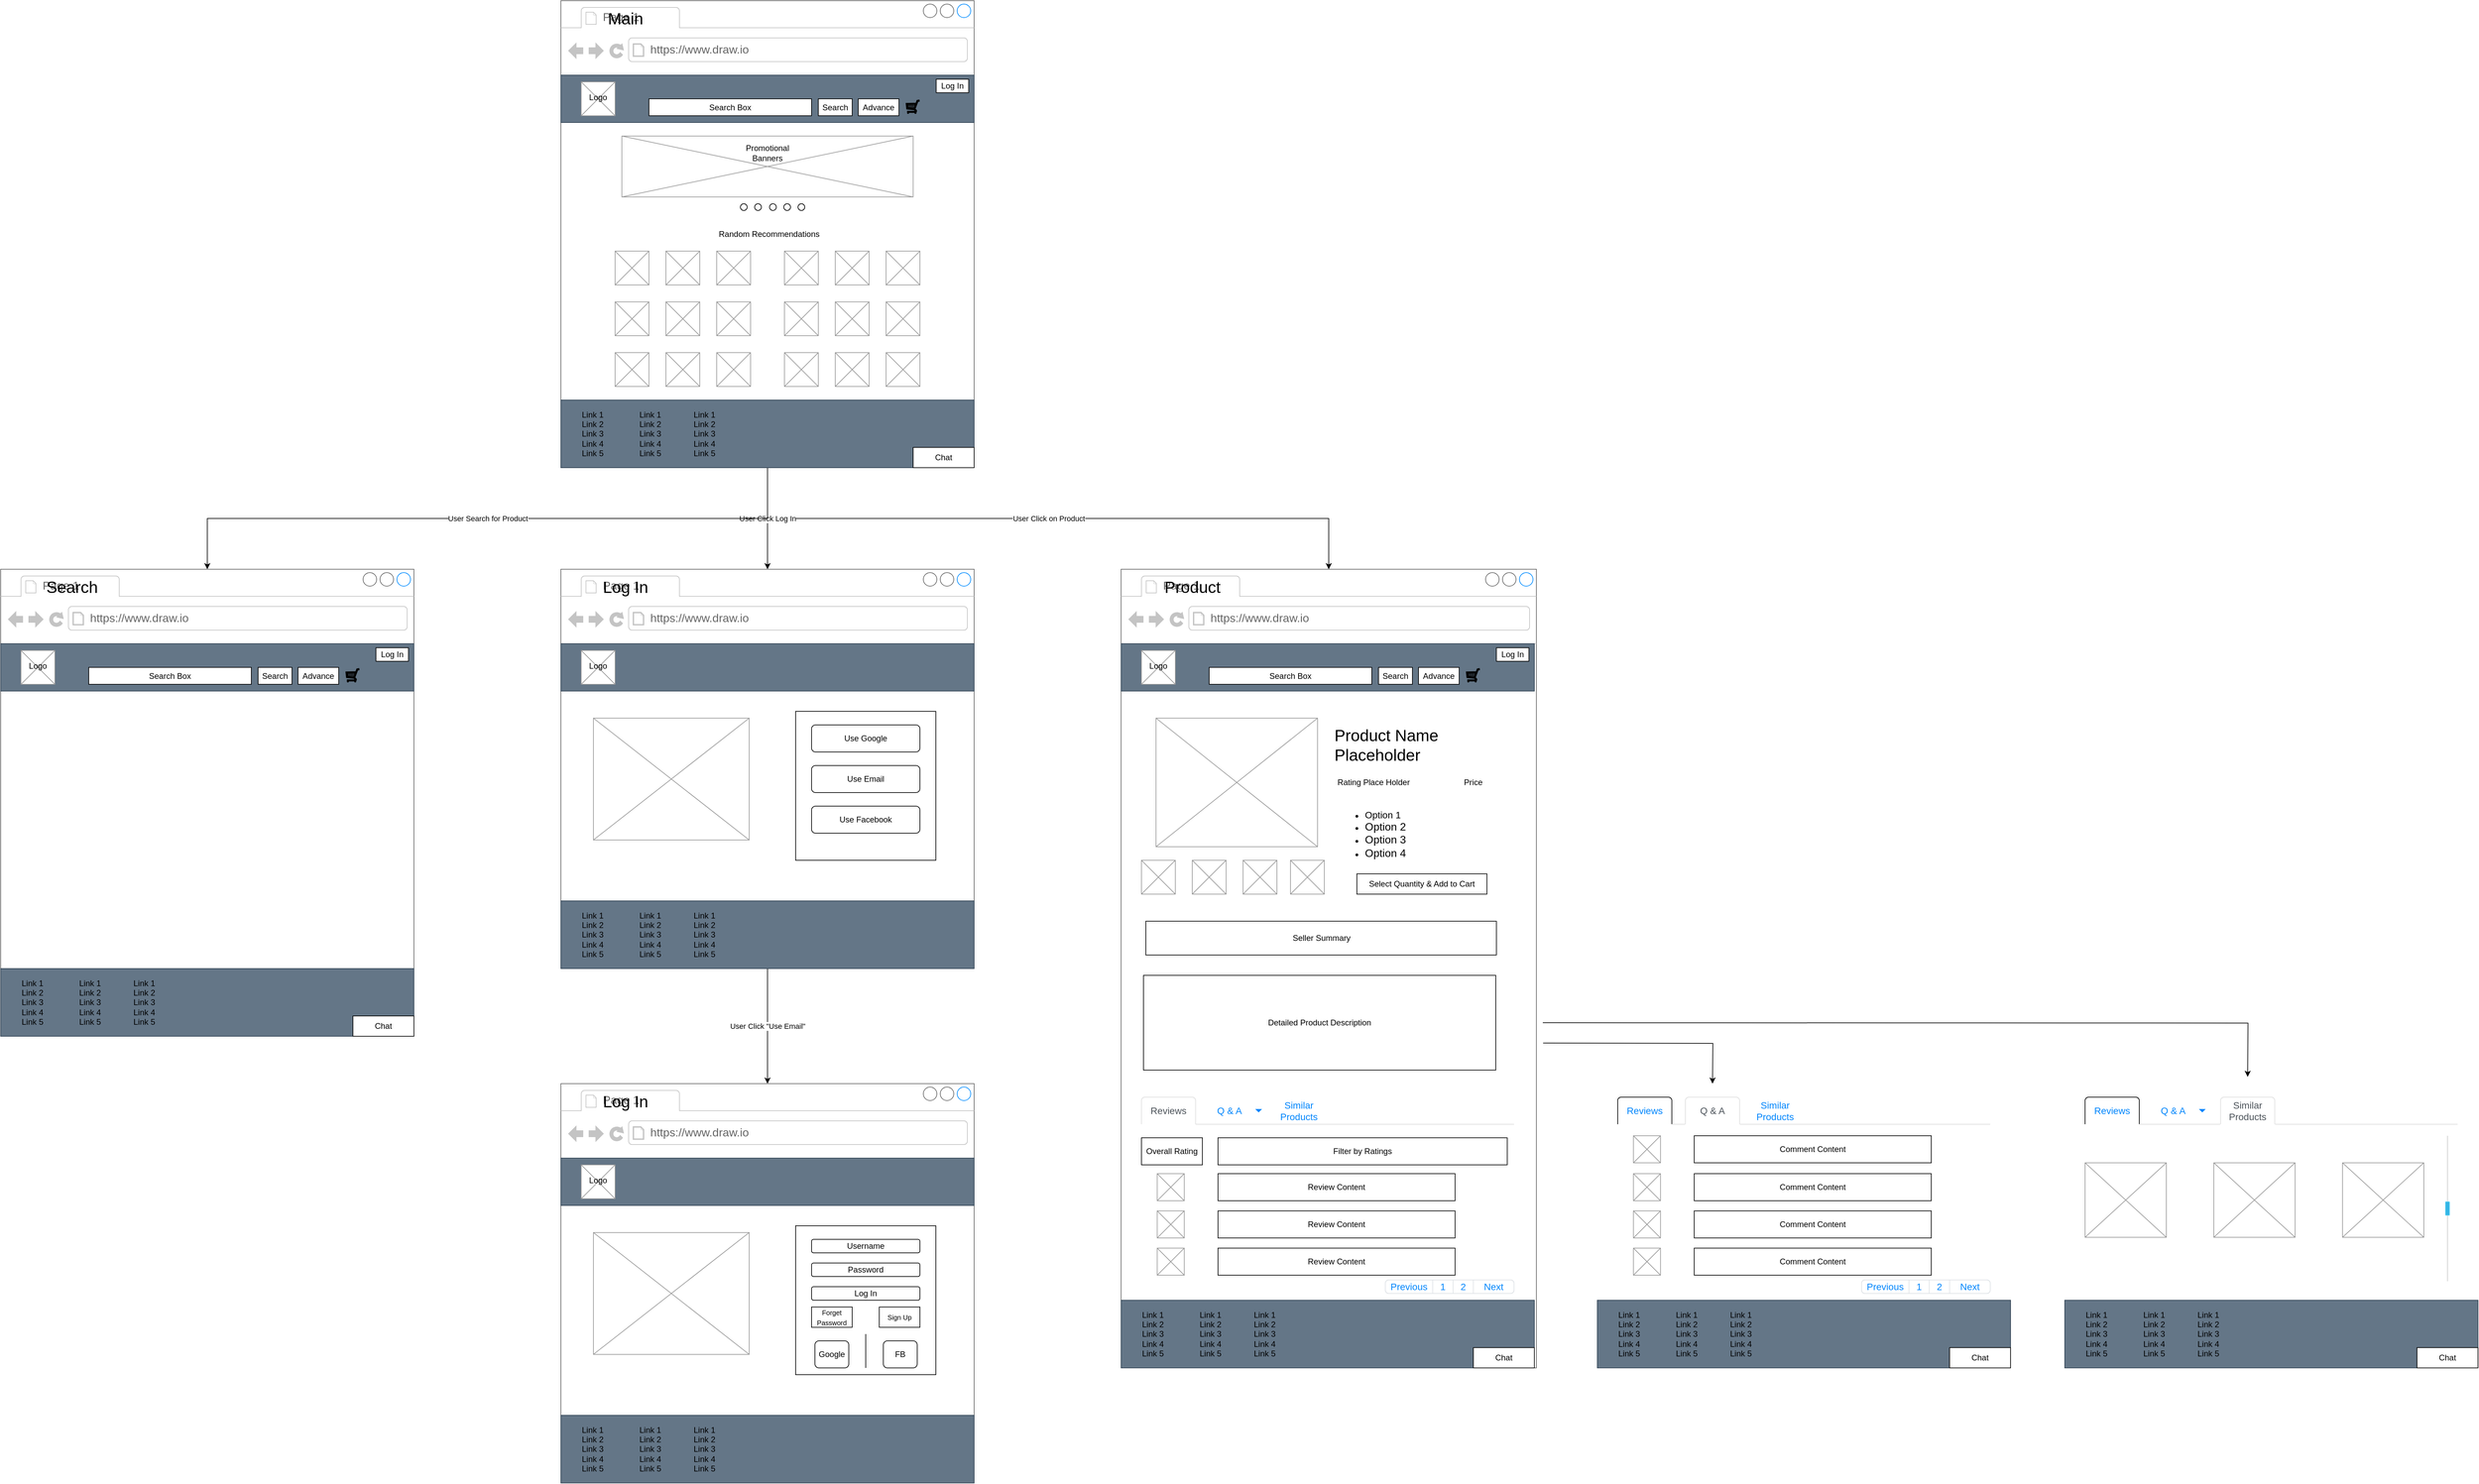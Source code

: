 <mxfile version="21.5.0" type="device">
  <diagram id="C5RBs43oDa-KdzZeNtuy" name="Page-1">
    <mxGraphModel dx="5027" dy="1023" grid="1" gridSize="10" guides="1" tooltips="1" connect="1" arrows="1" fold="1" page="1" pageScale="1" pageWidth="3300" pageHeight="4681" background="none" math="0" shadow="0">
      <root>
        <mxCell id="WIyWlLk6GJQsqaUBKTNV-0" />
        <mxCell id="WIyWlLk6GJQsqaUBKTNV-1" parent="WIyWlLk6GJQsqaUBKTNV-0" />
        <mxCell id="A3IS6B0aCByR7GbL4Sqh-248" value="User Click on Product" style="edgeStyle=orthogonalEdgeStyle;rounded=0;orthogonalLoop=1;jettySize=auto;html=1;exitX=0.5;exitY=1;exitDx=0;exitDy=0;" edge="1" parent="WIyWlLk6GJQsqaUBKTNV-1" source="A3IS6B0aCByR7GbL4Sqh-35" target="A3IS6B0aCByR7GbL4Sqh-137">
          <mxGeometry relative="1" as="geometry" />
        </mxCell>
        <mxCell id="A3IS6B0aCByR7GbL4Sqh-307" value="User Click Log In" style="edgeStyle=orthogonalEdgeStyle;rounded=0;orthogonalLoop=1;jettySize=auto;html=1;" edge="1" parent="WIyWlLk6GJQsqaUBKTNV-1" source="A3IS6B0aCByR7GbL4Sqh-2" target="A3IS6B0aCByR7GbL4Sqh-251">
          <mxGeometry relative="1" as="geometry" />
        </mxCell>
        <mxCell id="A3IS6B0aCByR7GbL4Sqh-373" value="User Search for Product" style="edgeStyle=orthogonalEdgeStyle;rounded=0;orthogonalLoop=1;jettySize=auto;html=1;exitX=0.5;exitY=1;exitDx=0;exitDy=0;" edge="1" parent="WIyWlLk6GJQsqaUBKTNV-1" source="A3IS6B0aCByR7GbL4Sqh-35" target="A3IS6B0aCByR7GbL4Sqh-316">
          <mxGeometry relative="1" as="geometry" />
        </mxCell>
        <mxCell id="A3IS6B0aCByR7GbL4Sqh-2" value="" style="strokeWidth=1;shadow=0;dashed=0;align=center;html=1;shape=mxgraph.mockup.containers.browserWindow;rSize=0;strokeColor=#666666;strokeColor2=#008cff;strokeColor3=#c4c4c4;mainText=,;recursiveResize=0;" vertex="1" parent="WIyWlLk6GJQsqaUBKTNV-1">
          <mxGeometry width="610" height="690" as="geometry" />
        </mxCell>
        <mxCell id="A3IS6B0aCByR7GbL4Sqh-3" value="Page 1" style="strokeWidth=1;shadow=0;dashed=0;align=center;html=1;shape=mxgraph.mockup.containers.anchor;fontSize=17;fontColor=#666666;align=left;whiteSpace=wrap;" vertex="1" parent="A3IS6B0aCByR7GbL4Sqh-2">
          <mxGeometry x="60" y="12" width="110" height="26" as="geometry" />
        </mxCell>
        <mxCell id="A3IS6B0aCByR7GbL4Sqh-4" value="https://www.draw.io" style="strokeWidth=1;shadow=0;dashed=0;align=center;html=1;shape=mxgraph.mockup.containers.anchor;rSize=0;fontSize=17;fontColor=#666666;align=left;" vertex="1" parent="A3IS6B0aCByR7GbL4Sqh-2">
          <mxGeometry x="130" y="60" width="250" height="26" as="geometry" />
        </mxCell>
        <mxCell id="A3IS6B0aCByR7GbL4Sqh-5" value="" style="rounded=0;whiteSpace=wrap;html=1;fillColor=#647687;fontColor=#ffffff;strokeColor=#314354;" vertex="1" parent="A3IS6B0aCByR7GbL4Sqh-2">
          <mxGeometry y="110" width="610" height="70" as="geometry" />
        </mxCell>
        <mxCell id="A3IS6B0aCByR7GbL4Sqh-6" style="edgeStyle=orthogonalEdgeStyle;rounded=0;orthogonalLoop=1;jettySize=auto;html=1;exitX=0.5;exitY=1;exitDx=0;exitDy=0;" edge="1" parent="A3IS6B0aCByR7GbL4Sqh-2" source="A3IS6B0aCByR7GbL4Sqh-5" target="A3IS6B0aCByR7GbL4Sqh-5">
          <mxGeometry relative="1" as="geometry" />
        </mxCell>
        <mxCell id="A3IS6B0aCByR7GbL4Sqh-7" value="Search Box" style="rounded=0;whiteSpace=wrap;html=1;" vertex="1" parent="A3IS6B0aCByR7GbL4Sqh-2">
          <mxGeometry x="130" y="145" width="240" height="25" as="geometry" />
        </mxCell>
        <mxCell id="A3IS6B0aCByR7GbL4Sqh-15" value="Advance" style="rounded=0;whiteSpace=wrap;html=1;" vertex="1" parent="A3IS6B0aCByR7GbL4Sqh-2">
          <mxGeometry x="439" y="145" width="60" height="25" as="geometry" />
        </mxCell>
        <mxCell id="A3IS6B0aCByR7GbL4Sqh-17" value="Search" style="rounded=0;whiteSpace=wrap;html=1;" vertex="1" parent="A3IS6B0aCByR7GbL4Sqh-2">
          <mxGeometry x="380" y="145" width="50" height="25" as="geometry" />
        </mxCell>
        <mxCell id="A3IS6B0aCByR7GbL4Sqh-18" value="" style="verticalLabelPosition=bottom;shadow=0;dashed=0;align=center;html=1;verticalAlign=top;strokeWidth=1;shape=mxgraph.mockup.graphics.simpleIcon;strokeColor=#999999;" vertex="1" parent="A3IS6B0aCByR7GbL4Sqh-2">
          <mxGeometry x="30" y="120" width="50" height="50" as="geometry" />
        </mxCell>
        <mxCell id="A3IS6B0aCByR7GbL4Sqh-21" value="Logo" style="text;html=1;strokeColor=none;fillColor=none;align=center;verticalAlign=middle;whiteSpace=wrap;rounded=0;" vertex="1" parent="A3IS6B0aCByR7GbL4Sqh-2">
          <mxGeometry x="25" y="127.5" width="60" height="30" as="geometry" />
        </mxCell>
        <mxCell id="A3IS6B0aCByR7GbL4Sqh-22" value="Log In" style="rounded=0;whiteSpace=wrap;html=1;" vertex="1" parent="A3IS6B0aCByR7GbL4Sqh-2">
          <mxGeometry x="554" y="116" width="48" height="20" as="geometry" />
        </mxCell>
        <mxCell id="A3IS6B0aCByR7GbL4Sqh-23" value="" style="verticalLabelPosition=bottom;shadow=0;dashed=0;align=center;html=1;verticalAlign=top;strokeWidth=1;shape=mxgraph.mockup.misc.shoppingCart;" vertex="1" parent="A3IS6B0aCByR7GbL4Sqh-2">
          <mxGeometry x="510" y="147" width="20" height="20" as="geometry" />
        </mxCell>
        <mxCell id="A3IS6B0aCByR7GbL4Sqh-26" value="" style="verticalLabelPosition=bottom;shadow=0;dashed=0;align=center;html=1;verticalAlign=top;strokeWidth=1;shape=mxgraph.mockup.graphics.simpleIcon;strokeColor=#999999;fillColor=#ffffff;" vertex="1" parent="A3IS6B0aCByR7GbL4Sqh-2">
          <mxGeometry x="80" y="370" width="50" height="50" as="geometry" />
        </mxCell>
        <mxCell id="A3IS6B0aCByR7GbL4Sqh-27" value="" style="verticalLabelPosition=bottom;shadow=0;dashed=0;align=center;html=1;verticalAlign=top;strokeWidth=1;shape=mxgraph.mockup.graphics.simpleIcon;strokeColor=#999999;fillColor=#ffffff;" vertex="1" parent="A3IS6B0aCByR7GbL4Sqh-2">
          <mxGeometry x="155" y="370" width="50" height="50" as="geometry" />
        </mxCell>
        <mxCell id="A3IS6B0aCByR7GbL4Sqh-28" value="" style="verticalLabelPosition=bottom;shadow=0;dashed=0;align=center;html=1;verticalAlign=top;strokeWidth=1;shape=mxgraph.mockup.graphics.simpleIcon;strokeColor=#999999;fillColor=#ffffff;" vertex="1" parent="A3IS6B0aCByR7GbL4Sqh-2">
          <mxGeometry x="230" y="370" width="50" height="50" as="geometry" />
        </mxCell>
        <mxCell id="A3IS6B0aCByR7GbL4Sqh-29" value="" style="verticalLabelPosition=bottom;shadow=0;dashed=0;align=center;html=1;verticalAlign=top;strokeWidth=1;shape=mxgraph.mockup.graphics.simpleIcon;strokeColor=#999999;fillColor=#ffffff;" vertex="1" parent="A3IS6B0aCByR7GbL4Sqh-2">
          <mxGeometry x="80" y="445" width="50" height="50" as="geometry" />
        </mxCell>
        <mxCell id="A3IS6B0aCByR7GbL4Sqh-30" value="" style="verticalLabelPosition=bottom;shadow=0;dashed=0;align=center;html=1;verticalAlign=top;strokeWidth=1;shape=mxgraph.mockup.graphics.simpleIcon;strokeColor=#999999;fillColor=#ffffff;" vertex="1" parent="A3IS6B0aCByR7GbL4Sqh-2">
          <mxGeometry x="155" y="445" width="50" height="50" as="geometry" />
        </mxCell>
        <mxCell id="A3IS6B0aCByR7GbL4Sqh-31" value="" style="verticalLabelPosition=bottom;shadow=0;dashed=0;align=center;html=1;verticalAlign=top;strokeWidth=1;shape=mxgraph.mockup.graphics.simpleIcon;strokeColor=#999999;fillColor=#ffffff;" vertex="1" parent="A3IS6B0aCByR7GbL4Sqh-2">
          <mxGeometry x="230" y="445" width="50" height="50" as="geometry" />
        </mxCell>
        <mxCell id="A3IS6B0aCByR7GbL4Sqh-32" value="" style="verticalLabelPosition=bottom;shadow=0;dashed=0;align=center;html=1;verticalAlign=top;strokeWidth=1;shape=mxgraph.mockup.graphics.simpleIcon;strokeColor=#999999;fillColor=#ffffff;" vertex="1" parent="A3IS6B0aCByR7GbL4Sqh-2">
          <mxGeometry x="80" y="520" width="50" height="50" as="geometry" />
        </mxCell>
        <mxCell id="A3IS6B0aCByR7GbL4Sqh-33" value="" style="verticalLabelPosition=bottom;shadow=0;dashed=0;align=center;html=1;verticalAlign=top;strokeWidth=1;shape=mxgraph.mockup.graphics.simpleIcon;strokeColor=#999999;fillColor=#ffffff;" vertex="1" parent="A3IS6B0aCByR7GbL4Sqh-2">
          <mxGeometry x="155" y="520" width="50" height="50" as="geometry" />
        </mxCell>
        <mxCell id="A3IS6B0aCByR7GbL4Sqh-34" value="" style="verticalLabelPosition=bottom;shadow=0;dashed=0;align=center;html=1;verticalAlign=top;strokeWidth=1;shape=mxgraph.mockup.graphics.simpleIcon;strokeColor=#999999;fillColor=#ffffff;" vertex="1" parent="A3IS6B0aCByR7GbL4Sqh-2">
          <mxGeometry x="480" y="520" width="50" height="50" as="geometry" />
        </mxCell>
        <mxCell id="A3IS6B0aCByR7GbL4Sqh-35" value="" style="rounded=0;whiteSpace=wrap;html=1;fillColor=#647687;fontColor=#ffffff;strokeColor=#314354;" vertex="1" parent="A3IS6B0aCByR7GbL4Sqh-2">
          <mxGeometry y="590" width="610" height="100" as="geometry" />
        </mxCell>
        <mxCell id="A3IS6B0aCByR7GbL4Sqh-36" value="Link 1&lt;br&gt;Link 2&lt;br&gt;Link 3&lt;br&gt;Link 4&lt;br&gt;Link 5" style="text;strokeColor=none;fillColor=none;align=left;verticalAlign=middle;spacingLeft=4;spacingRight=4;overflow=hidden;points=[[0,0.5],[1,0.5]];portConstraint=eastwest;rotatable=0;whiteSpace=wrap;html=1;" vertex="1" parent="A3IS6B0aCByR7GbL4Sqh-2">
          <mxGeometry x="25" y="600" width="80" height="80" as="geometry" />
        </mxCell>
        <mxCell id="A3IS6B0aCByR7GbL4Sqh-37" value="Link 1&lt;br&gt;Link 2&lt;br&gt;Link 3&lt;br&gt;Link 4&lt;br&gt;Link 5" style="text;strokeColor=none;fillColor=none;align=left;verticalAlign=middle;spacingLeft=4;spacingRight=4;overflow=hidden;points=[[0,0.5],[1,0.5]];portConstraint=eastwest;rotatable=0;whiteSpace=wrap;html=1;" vertex="1" parent="A3IS6B0aCByR7GbL4Sqh-2">
          <mxGeometry x="110" y="600" width="80" height="80" as="geometry" />
        </mxCell>
        <mxCell id="A3IS6B0aCByR7GbL4Sqh-38" value="Link 1&lt;br&gt;Link 2&lt;br&gt;Link 3&lt;br&gt;Link 4&lt;br&gt;Link 5" style="text;strokeColor=none;fillColor=none;align=left;verticalAlign=middle;spacingLeft=4;spacingRight=4;overflow=hidden;points=[[0,0.5],[1,0.5]];portConstraint=eastwest;rotatable=0;whiteSpace=wrap;html=1;" vertex="1" parent="A3IS6B0aCByR7GbL4Sqh-2">
          <mxGeometry x="190" y="600" width="80" height="80" as="geometry" />
        </mxCell>
        <mxCell id="A3IS6B0aCByR7GbL4Sqh-25" value="Chat" style="rounded=0;whiteSpace=wrap;html=1;" vertex="1" parent="A3IS6B0aCByR7GbL4Sqh-2">
          <mxGeometry x="520" y="660" width="90" height="30" as="geometry" />
        </mxCell>
        <mxCell id="A3IS6B0aCByR7GbL4Sqh-41" value="" style="verticalLabelPosition=bottom;shadow=0;dashed=0;align=center;html=1;verticalAlign=top;strokeWidth=1;shape=mxgraph.mockup.graphics.simpleIcon;strokeColor=#999999;fillColor=#ffffff;" vertex="1" parent="A3IS6B0aCByR7GbL4Sqh-2">
          <mxGeometry x="405" y="370" width="50" height="50" as="geometry" />
        </mxCell>
        <mxCell id="A3IS6B0aCByR7GbL4Sqh-42" value="" style="verticalLabelPosition=bottom;shadow=0;dashed=0;align=center;html=1;verticalAlign=top;strokeWidth=1;shape=mxgraph.mockup.graphics.simpleIcon;strokeColor=#999999;fillColor=#ffffff;" vertex="1" parent="A3IS6B0aCByR7GbL4Sqh-2">
          <mxGeometry x="330" y="370" width="50" height="50" as="geometry" />
        </mxCell>
        <mxCell id="A3IS6B0aCByR7GbL4Sqh-43" value="" style="verticalLabelPosition=bottom;shadow=0;dashed=0;align=center;html=1;verticalAlign=top;strokeWidth=1;shape=mxgraph.mockup.graphics.simpleIcon;strokeColor=#999999;fillColor=#ffffff;" vertex="1" parent="A3IS6B0aCByR7GbL4Sqh-2">
          <mxGeometry x="330" y="445" width="50" height="50" as="geometry" />
        </mxCell>
        <mxCell id="A3IS6B0aCByR7GbL4Sqh-44" value="" style="verticalLabelPosition=bottom;shadow=0;dashed=0;align=center;html=1;verticalAlign=top;strokeWidth=1;shape=mxgraph.mockup.graphics.simpleIcon;strokeColor=#999999;fillColor=#ffffff;" vertex="1" parent="A3IS6B0aCByR7GbL4Sqh-2">
          <mxGeometry x="330" y="520" width="50" height="50" as="geometry" />
        </mxCell>
        <mxCell id="A3IS6B0aCByR7GbL4Sqh-45" value="" style="verticalLabelPosition=bottom;shadow=0;dashed=0;align=center;html=1;verticalAlign=top;strokeWidth=1;shape=mxgraph.mockup.graphics.simpleIcon;strokeColor=#999999;fillColor=#ffffff;" vertex="1" parent="A3IS6B0aCByR7GbL4Sqh-2">
          <mxGeometry x="405" y="520" width="50" height="50" as="geometry" />
        </mxCell>
        <mxCell id="A3IS6B0aCByR7GbL4Sqh-46" value="" style="verticalLabelPosition=bottom;shadow=0;dashed=0;align=center;html=1;verticalAlign=top;strokeWidth=1;shape=mxgraph.mockup.graphics.simpleIcon;strokeColor=#999999;fillColor=#ffffff;" vertex="1" parent="A3IS6B0aCByR7GbL4Sqh-2">
          <mxGeometry x="405" y="445" width="50" height="50" as="geometry" />
        </mxCell>
        <mxCell id="A3IS6B0aCByR7GbL4Sqh-47" value="" style="verticalLabelPosition=bottom;shadow=0;dashed=0;align=center;html=1;verticalAlign=top;strokeWidth=1;shape=mxgraph.mockup.graphics.simpleIcon;strokeColor=#999999;fillColor=#ffffff;" vertex="1" parent="A3IS6B0aCByR7GbL4Sqh-2">
          <mxGeometry x="480" y="445" width="50" height="50" as="geometry" />
        </mxCell>
        <mxCell id="A3IS6B0aCByR7GbL4Sqh-48" value="" style="verticalLabelPosition=bottom;shadow=0;dashed=0;align=center;html=1;verticalAlign=top;strokeWidth=1;shape=mxgraph.mockup.graphics.simpleIcon;strokeColor=#999999;fillColor=#ffffff;" vertex="1" parent="A3IS6B0aCByR7GbL4Sqh-2">
          <mxGeometry x="480" y="370" width="50" height="50" as="geometry" />
        </mxCell>
        <mxCell id="A3IS6B0aCByR7GbL4Sqh-49" value="" style="verticalLabelPosition=bottom;shadow=0;dashed=0;align=center;html=1;verticalAlign=top;strokeWidth=1;shape=mxgraph.mockup.graphics.simpleIcon;strokeColor=#999999;fillColor=#ffffff;" vertex="1" parent="A3IS6B0aCByR7GbL4Sqh-2">
          <mxGeometry x="230" y="520" width="50" height="50" as="geometry" />
        </mxCell>
        <mxCell id="A3IS6B0aCByR7GbL4Sqh-50" value="" style="verticalLabelPosition=bottom;shadow=0;dashed=0;align=center;html=1;verticalAlign=top;strokeWidth=1;shape=mxgraph.mockup.graphics.simpleIcon;strokeColor=#999999;fillColor=#ffffff;" vertex="1" parent="A3IS6B0aCByR7GbL4Sqh-2">
          <mxGeometry x="230" y="520" width="50" height="50" as="geometry" />
        </mxCell>
        <mxCell id="A3IS6B0aCByR7GbL4Sqh-51" value="" style="verticalLabelPosition=bottom;shadow=0;dashed=0;align=center;html=1;verticalAlign=top;strokeWidth=1;shape=mxgraph.mockup.graphics.simpleIcon;strokeColor=#999999;fillColor=#ffffff;" vertex="1" parent="A3IS6B0aCByR7GbL4Sqh-2">
          <mxGeometry x="155" y="445" width="50" height="50" as="geometry" />
        </mxCell>
        <mxCell id="A3IS6B0aCByR7GbL4Sqh-52" value="" style="verticalLabelPosition=bottom;shadow=0;dashed=0;align=center;html=1;verticalAlign=top;strokeWidth=1;shape=mxgraph.mockup.graphics.simpleIcon;strokeColor=#999999;fillColor=#ffffff;" vertex="1" parent="A3IS6B0aCByR7GbL4Sqh-2">
          <mxGeometry x="230" y="520" width="50" height="50" as="geometry" />
        </mxCell>
        <mxCell id="A3IS6B0aCByR7GbL4Sqh-53" value="" style="verticalLabelPosition=bottom;shadow=0;dashed=0;align=center;html=1;verticalAlign=top;strokeWidth=1;shape=mxgraph.mockup.graphics.simpleIcon;strokeColor=#999999;fillColor=#ffffff;" vertex="1" parent="A3IS6B0aCByR7GbL4Sqh-2">
          <mxGeometry x="155" y="445" width="50" height="50" as="geometry" />
        </mxCell>
        <mxCell id="A3IS6B0aCByR7GbL4Sqh-54" value="" style="verticalLabelPosition=bottom;shadow=0;dashed=0;align=center;html=1;verticalAlign=top;strokeWidth=1;shape=mxgraph.mockup.graphics.simpleIcon;strokeColor=#999999;fillColor=#ffffff;" vertex="1" parent="A3IS6B0aCByR7GbL4Sqh-2">
          <mxGeometry x="80" y="445" width="50" height="50" as="geometry" />
        </mxCell>
        <mxCell id="A3IS6B0aCByR7GbL4Sqh-55" value="" style="verticalLabelPosition=bottom;shadow=0;dashed=0;align=center;html=1;verticalAlign=top;strokeWidth=1;shape=mxgraph.mockup.graphics.simpleIcon;strokeColor=#999999;fillColor=#ffffff;" vertex="1" parent="A3IS6B0aCByR7GbL4Sqh-2">
          <mxGeometry x="80" y="370" width="50" height="50" as="geometry" />
        </mxCell>
        <mxCell id="A3IS6B0aCByR7GbL4Sqh-56" value="" style="verticalLabelPosition=bottom;shadow=0;dashed=0;align=center;html=1;verticalAlign=top;strokeWidth=1;shape=mxgraph.mockup.graphics.simpleIcon;strokeColor=#999999;fillColor=#ffffff;" vertex="1" parent="A3IS6B0aCByR7GbL4Sqh-2">
          <mxGeometry x="230" y="520" width="50" height="50" as="geometry" />
        </mxCell>
        <mxCell id="A3IS6B0aCByR7GbL4Sqh-57" value="" style="verticalLabelPosition=bottom;shadow=0;dashed=0;align=center;html=1;verticalAlign=top;strokeWidth=1;shape=mxgraph.mockup.graphics.simpleIcon;strokeColor=#999999;fillColor=#ffffff;" vertex="1" parent="A3IS6B0aCByR7GbL4Sqh-2">
          <mxGeometry x="155" y="445" width="50" height="50" as="geometry" />
        </mxCell>
        <mxCell id="A3IS6B0aCByR7GbL4Sqh-58" value="" style="verticalLabelPosition=bottom;shadow=0;dashed=0;align=center;html=1;verticalAlign=top;strokeWidth=1;shape=mxgraph.mockup.graphics.simpleIcon;strokeColor=#999999;fillColor=#ffffff;" vertex="1" parent="A3IS6B0aCByR7GbL4Sqh-2">
          <mxGeometry x="80" y="445" width="50" height="50" as="geometry" />
        </mxCell>
        <mxCell id="A3IS6B0aCByR7GbL4Sqh-59" value="" style="verticalLabelPosition=bottom;shadow=0;dashed=0;align=center;html=1;verticalAlign=top;strokeWidth=1;shape=mxgraph.mockup.graphics.simpleIcon;strokeColor=#999999;fillColor=#ffffff;" vertex="1" parent="A3IS6B0aCByR7GbL4Sqh-2">
          <mxGeometry x="80" y="370" width="50" height="50" as="geometry" />
        </mxCell>
        <mxCell id="A3IS6B0aCByR7GbL4Sqh-60" value="" style="verticalLabelPosition=bottom;shadow=0;dashed=0;align=center;html=1;verticalAlign=top;strokeWidth=1;shape=mxgraph.mockup.graphics.simpleIcon;strokeColor=#999999;fillColor=#ffffff;" vertex="1" parent="A3IS6B0aCByR7GbL4Sqh-2">
          <mxGeometry x="230" y="370" width="50" height="50" as="geometry" />
        </mxCell>
        <mxCell id="A3IS6B0aCByR7GbL4Sqh-61" value="" style="verticalLabelPosition=bottom;shadow=0;dashed=0;align=center;html=1;verticalAlign=top;strokeWidth=1;shape=mxgraph.mockup.graphics.simpleIcon;strokeColor=#999999;fillColor=#ffffff;" vertex="1" parent="A3IS6B0aCByR7GbL4Sqh-2">
          <mxGeometry x="155" y="370" width="50" height="50" as="geometry" />
        </mxCell>
        <mxCell id="A3IS6B0aCByR7GbL4Sqh-62" value="" style="verticalLabelPosition=bottom;shadow=0;dashed=0;align=center;html=1;verticalAlign=top;strokeWidth=1;shape=mxgraph.mockup.graphics.simpleIcon;strokeColor=#999999;fillColor=#ffffff;" vertex="1" parent="A3IS6B0aCByR7GbL4Sqh-2">
          <mxGeometry x="230" y="445" width="50" height="50" as="geometry" />
        </mxCell>
        <mxCell id="A3IS6B0aCByR7GbL4Sqh-66" value="Random Recommendations" style="text;html=1;strokeColor=none;fillColor=none;align=center;verticalAlign=middle;whiteSpace=wrap;rounded=0;" vertex="1" parent="A3IS6B0aCByR7GbL4Sqh-2">
          <mxGeometry x="85" y="330" width="445" height="30" as="geometry" />
        </mxCell>
        <mxCell id="A3IS6B0aCByR7GbL4Sqh-67" value="" style="verticalLabelPosition=bottom;shadow=0;dashed=0;align=center;html=1;verticalAlign=top;strokeWidth=1;shape=mxgraph.mockup.graphics.simpleIcon;strokeColor=#999999;" vertex="1" parent="A3IS6B0aCByR7GbL4Sqh-2">
          <mxGeometry x="90" y="200" width="430" height="90" as="geometry" />
        </mxCell>
        <mxCell id="A3IS6B0aCByR7GbL4Sqh-68" value="Promotional Banners" style="text;html=1;strokeColor=none;fillColor=none;align=center;verticalAlign=middle;whiteSpace=wrap;rounded=0;" vertex="1" parent="A3IS6B0aCByR7GbL4Sqh-2">
          <mxGeometry x="275" y="210" width="60" height="30" as="geometry" />
        </mxCell>
        <mxCell id="A3IS6B0aCByR7GbL4Sqh-76" value="" style="ellipse;whiteSpace=wrap;html=1;aspect=fixed;" vertex="1" parent="A3IS6B0aCByR7GbL4Sqh-2">
          <mxGeometry x="329" y="300" width="10" height="10" as="geometry" />
        </mxCell>
        <mxCell id="A3IS6B0aCByR7GbL4Sqh-79" value="" style="ellipse;whiteSpace=wrap;html=1;aspect=fixed;" vertex="1" parent="A3IS6B0aCByR7GbL4Sqh-2">
          <mxGeometry x="286" y="300" width="10" height="10" as="geometry" />
        </mxCell>
        <mxCell id="A3IS6B0aCByR7GbL4Sqh-80" value="" style="ellipse;whiteSpace=wrap;html=1;aspect=fixed;" vertex="1" parent="A3IS6B0aCByR7GbL4Sqh-2">
          <mxGeometry x="265" y="300" width="10" height="10" as="geometry" />
        </mxCell>
        <mxCell id="A3IS6B0aCByR7GbL4Sqh-81" value="" style="ellipse;whiteSpace=wrap;html=1;aspect=fixed;" vertex="1" parent="A3IS6B0aCByR7GbL4Sqh-2">
          <mxGeometry x="308" y="300" width="10" height="10" as="geometry" />
        </mxCell>
        <mxCell id="A3IS6B0aCByR7GbL4Sqh-249" value="&lt;font style=&quot;font-size: 24px;&quot;&gt;Main&lt;/font&gt;" style="text;html=1;strokeColor=none;fillColor=none;align=center;verticalAlign=middle;whiteSpace=wrap;rounded=0;" vertex="1" parent="A3IS6B0aCByR7GbL4Sqh-2">
          <mxGeometry x="48" y="12" width="95" height="30" as="geometry" />
        </mxCell>
        <mxCell id="A3IS6B0aCByR7GbL4Sqh-71" value="" style="ellipse;whiteSpace=wrap;html=1;aspect=fixed;" vertex="1" parent="WIyWlLk6GJQsqaUBKTNV-1">
          <mxGeometry x="350" y="300" width="10" height="10" as="geometry" />
        </mxCell>
        <mxCell id="A3IS6B0aCByR7GbL4Sqh-678" style="edgeStyle=orthogonalEdgeStyle;rounded=0;orthogonalLoop=1;jettySize=auto;html=1;" edge="1" parent="WIyWlLk6GJQsqaUBKTNV-1">
          <mxGeometry relative="1" as="geometry">
            <mxPoint x="1700" y="1600" as="targetPoint" />
            <mxPoint x="1450" y="1540" as="sourcePoint" />
          </mxGeometry>
        </mxCell>
        <mxCell id="A3IS6B0aCByR7GbL4Sqh-137" value="" style="strokeWidth=1;shadow=0;dashed=0;align=center;html=1;shape=mxgraph.mockup.containers.browserWindow;rSize=0;strokeColor=#666666;strokeColor2=#008cff;strokeColor3=#c4c4c4;mainText=,;recursiveResize=0;" vertex="1" parent="WIyWlLk6GJQsqaUBKTNV-1">
          <mxGeometry x="827" y="840" width="613" height="1180" as="geometry" />
        </mxCell>
        <mxCell id="A3IS6B0aCByR7GbL4Sqh-138" value="Page 1" style="strokeWidth=1;shadow=0;dashed=0;align=center;html=1;shape=mxgraph.mockup.containers.anchor;fontSize=17;fontColor=#666666;align=left;whiteSpace=wrap;" vertex="1" parent="A3IS6B0aCByR7GbL4Sqh-137">
          <mxGeometry x="60" y="12" width="110" height="26" as="geometry" />
        </mxCell>
        <mxCell id="A3IS6B0aCByR7GbL4Sqh-139" value="https://www.draw.io" style="strokeWidth=1;shadow=0;dashed=0;align=center;html=1;shape=mxgraph.mockup.containers.anchor;rSize=0;fontSize=17;fontColor=#666666;align=left;" vertex="1" parent="A3IS6B0aCByR7GbL4Sqh-137">
          <mxGeometry x="130" y="60" width="250" height="26" as="geometry" />
        </mxCell>
        <mxCell id="A3IS6B0aCByR7GbL4Sqh-140" value="" style="rounded=0;whiteSpace=wrap;html=1;fillColor=#647687;fontColor=#ffffff;strokeColor=#314354;" vertex="1" parent="A3IS6B0aCByR7GbL4Sqh-137">
          <mxGeometry y="110" width="610" height="70" as="geometry" />
        </mxCell>
        <mxCell id="A3IS6B0aCByR7GbL4Sqh-141" style="edgeStyle=orthogonalEdgeStyle;rounded=0;orthogonalLoop=1;jettySize=auto;html=1;exitX=0.5;exitY=1;exitDx=0;exitDy=0;" edge="1" parent="A3IS6B0aCByR7GbL4Sqh-137" source="A3IS6B0aCByR7GbL4Sqh-140" target="A3IS6B0aCByR7GbL4Sqh-140">
          <mxGeometry relative="1" as="geometry" />
        </mxCell>
        <mxCell id="A3IS6B0aCByR7GbL4Sqh-142" value="Search Box" style="rounded=0;whiteSpace=wrap;html=1;" vertex="1" parent="A3IS6B0aCByR7GbL4Sqh-137">
          <mxGeometry x="130" y="145" width="240" height="25" as="geometry" />
        </mxCell>
        <mxCell id="A3IS6B0aCByR7GbL4Sqh-143" value="Advance" style="rounded=0;whiteSpace=wrap;html=1;" vertex="1" parent="A3IS6B0aCByR7GbL4Sqh-137">
          <mxGeometry x="439" y="145" width="60" height="25" as="geometry" />
        </mxCell>
        <mxCell id="A3IS6B0aCByR7GbL4Sqh-144" value="Search" style="rounded=0;whiteSpace=wrap;html=1;" vertex="1" parent="A3IS6B0aCByR7GbL4Sqh-137">
          <mxGeometry x="380" y="145" width="50" height="25" as="geometry" />
        </mxCell>
        <mxCell id="A3IS6B0aCByR7GbL4Sqh-145" value="" style="verticalLabelPosition=bottom;shadow=0;dashed=0;align=center;html=1;verticalAlign=top;strokeWidth=1;shape=mxgraph.mockup.graphics.simpleIcon;strokeColor=#999999;" vertex="1" parent="A3IS6B0aCByR7GbL4Sqh-137">
          <mxGeometry x="30" y="120" width="50" height="50" as="geometry" />
        </mxCell>
        <mxCell id="A3IS6B0aCByR7GbL4Sqh-146" value="Logo" style="text;html=1;strokeColor=none;fillColor=none;align=center;verticalAlign=middle;whiteSpace=wrap;rounded=0;" vertex="1" parent="A3IS6B0aCByR7GbL4Sqh-137">
          <mxGeometry x="25" y="127.5" width="60" height="30" as="geometry" />
        </mxCell>
        <mxCell id="A3IS6B0aCByR7GbL4Sqh-147" value="Log In" style="rounded=0;whiteSpace=wrap;html=1;" vertex="1" parent="A3IS6B0aCByR7GbL4Sqh-137">
          <mxGeometry x="554" y="116" width="48" height="20" as="geometry" />
        </mxCell>
        <mxCell id="A3IS6B0aCByR7GbL4Sqh-148" value="" style="verticalLabelPosition=bottom;shadow=0;dashed=0;align=center;html=1;verticalAlign=top;strokeWidth=1;shape=mxgraph.mockup.misc.shoppingCart;" vertex="1" parent="A3IS6B0aCByR7GbL4Sqh-137">
          <mxGeometry x="510" y="147" width="20" height="20" as="geometry" />
        </mxCell>
        <mxCell id="A3IS6B0aCByR7GbL4Sqh-158" value="" style="rounded=0;whiteSpace=wrap;html=1;fillColor=#647687;fontColor=#ffffff;strokeColor=#314354;" vertex="1" parent="A3IS6B0aCByR7GbL4Sqh-137">
          <mxGeometry y="1080" width="610" height="100" as="geometry" />
        </mxCell>
        <mxCell id="A3IS6B0aCByR7GbL4Sqh-159" value="Link 1&lt;br&gt;Link 2&lt;br&gt;Link 3&lt;br&gt;Link 4&lt;br&gt;Link 5" style="text;strokeColor=none;fillColor=none;align=left;verticalAlign=middle;spacingLeft=4;spacingRight=4;overflow=hidden;points=[[0,0.5],[1,0.5]];portConstraint=eastwest;rotatable=0;whiteSpace=wrap;html=1;" vertex="1" parent="A3IS6B0aCByR7GbL4Sqh-137">
          <mxGeometry x="25" y="1090" width="80" height="80" as="geometry" />
        </mxCell>
        <mxCell id="A3IS6B0aCByR7GbL4Sqh-160" value="Link 1&lt;br&gt;Link 2&lt;br&gt;Link 3&lt;br&gt;Link 4&lt;br&gt;Link 5" style="text;strokeColor=none;fillColor=none;align=left;verticalAlign=middle;spacingLeft=4;spacingRight=4;overflow=hidden;points=[[0,0.5],[1,0.5]];portConstraint=eastwest;rotatable=0;whiteSpace=wrap;html=1;" vertex="1" parent="A3IS6B0aCByR7GbL4Sqh-137">
          <mxGeometry x="110" y="1090" width="80" height="80" as="geometry" />
        </mxCell>
        <mxCell id="A3IS6B0aCByR7GbL4Sqh-161" value="Link 1&lt;br&gt;Link 2&lt;br&gt;Link 3&lt;br&gt;Link 4&lt;br&gt;Link 5" style="text;strokeColor=none;fillColor=none;align=left;verticalAlign=middle;spacingLeft=4;spacingRight=4;overflow=hidden;points=[[0,0.5],[1,0.5]];portConstraint=eastwest;rotatable=0;whiteSpace=wrap;html=1;" vertex="1" parent="A3IS6B0aCByR7GbL4Sqh-137">
          <mxGeometry x="190" y="1090" width="80" height="80" as="geometry" />
        </mxCell>
        <mxCell id="A3IS6B0aCByR7GbL4Sqh-162" value="Chat" style="rounded=0;whiteSpace=wrap;html=1;" vertex="1" parent="A3IS6B0aCByR7GbL4Sqh-137">
          <mxGeometry x="520" y="1150" width="90" height="30" as="geometry" />
        </mxCell>
        <mxCell id="A3IS6B0aCByR7GbL4Sqh-250" value="&lt;font style=&quot;font-size: 24px;&quot;&gt;Product&lt;/font&gt;" style="text;html=1;strokeColor=none;fillColor=none;align=center;verticalAlign=middle;whiteSpace=wrap;rounded=0;" vertex="1" parent="A3IS6B0aCByR7GbL4Sqh-137">
          <mxGeometry x="57.5" y="12" width="95" height="30" as="geometry" />
        </mxCell>
        <mxCell id="A3IS6B0aCByR7GbL4Sqh-478" value="" style="verticalLabelPosition=bottom;shadow=0;dashed=0;align=center;html=1;verticalAlign=top;strokeWidth=1;shape=mxgraph.mockup.graphics.simpleIcon;strokeColor=#999999;" vertex="1" parent="A3IS6B0aCByR7GbL4Sqh-137">
          <mxGeometry x="51.5" y="220" width="238.5" height="190" as="geometry" />
        </mxCell>
        <mxCell id="A3IS6B0aCByR7GbL4Sqh-479" value="&lt;font style=&quot;font-size: 24px;&quot;&gt;Product Name Placeholder&lt;/font&gt;" style="text;html=1;strokeColor=none;fillColor=none;align=left;verticalAlign=middle;whiteSpace=wrap;rounded=0;" vertex="1" parent="A3IS6B0aCByR7GbL4Sqh-137">
          <mxGeometry x="313" y="230" width="277" height="60" as="geometry" />
        </mxCell>
        <mxCell id="A3IS6B0aCByR7GbL4Sqh-489" value="" style="verticalLabelPosition=bottom;shadow=0;dashed=0;align=center;html=1;verticalAlign=top;strokeWidth=1;shape=mxgraph.mockup.graphics.simpleIcon;strokeColor=#999999;fillColor=#ffffff;" vertex="1" parent="A3IS6B0aCByR7GbL4Sqh-137">
          <mxGeometry x="30" y="430" width="50" height="50" as="geometry" />
        </mxCell>
        <mxCell id="A3IS6B0aCByR7GbL4Sqh-490" value="" style="verticalLabelPosition=bottom;shadow=0;dashed=0;align=center;html=1;verticalAlign=top;strokeWidth=1;shape=mxgraph.mockup.graphics.simpleIcon;strokeColor=#999999;fillColor=#ffffff;" vertex="1" parent="A3IS6B0aCByR7GbL4Sqh-137">
          <mxGeometry x="105" y="430" width="50" height="50" as="geometry" />
        </mxCell>
        <mxCell id="A3IS6B0aCByR7GbL4Sqh-491" value="" style="verticalLabelPosition=bottom;shadow=0;dashed=0;align=center;html=1;verticalAlign=top;strokeWidth=1;shape=mxgraph.mockup.graphics.simpleIcon;strokeColor=#999999;fillColor=#ffffff;" vertex="1" parent="A3IS6B0aCByR7GbL4Sqh-137">
          <mxGeometry x="180" y="430" width="50" height="50" as="geometry" />
        </mxCell>
        <mxCell id="A3IS6B0aCByR7GbL4Sqh-500" value="&lt;ul&gt;&lt;li&gt;&lt;font style=&quot;font-size: 14px;&quot;&gt;Option 1&lt;/font&gt;&lt;/li&gt;&lt;li&gt;&lt;font size=&quot;3&quot;&gt;Option 2&lt;/font&gt;&lt;/li&gt;&lt;li&gt;&lt;font size=&quot;3&quot;&gt;Option 3&lt;br&gt;&lt;/font&gt;&lt;/li&gt;&lt;li&gt;&lt;font size=&quot;3&quot;&gt;Option&amp;nbsp;4&lt;/font&gt;&lt;/li&gt;&lt;/ul&gt;" style="text;strokeColor=none;fillColor=none;html=1;whiteSpace=wrap;verticalAlign=middle;overflow=hidden;" vertex="1" parent="A3IS6B0aCByR7GbL4Sqh-137">
          <mxGeometry x="318" y="340" width="267" height="100" as="geometry" />
        </mxCell>
        <mxCell id="A3IS6B0aCByR7GbL4Sqh-501" value="Rating Place Holder&amp;nbsp; &amp;nbsp;&amp;nbsp;&lt;span style=&quot;white-space: pre;&quot;&gt;&#x9;&lt;/span&gt;&lt;span style=&quot;white-space: pre;&quot;&gt;&#x9;&lt;/span&gt;&lt;span style=&quot;white-space: pre;&quot;&gt;&#x9;&lt;/span&gt;Price" style="text;html=1;strokeColor=none;fillColor=none;align=center;verticalAlign=middle;whiteSpace=wrap;rounded=0;" vertex="1" parent="A3IS6B0aCByR7GbL4Sqh-137">
          <mxGeometry x="313" y="300" width="227" height="30" as="geometry" />
        </mxCell>
        <mxCell id="A3IS6B0aCByR7GbL4Sqh-506" value="" style="verticalLabelPosition=bottom;shadow=0;dashed=0;align=center;html=1;verticalAlign=top;strokeWidth=1;shape=mxgraph.mockup.graphics.simpleIcon;strokeColor=#999999;fillColor=#ffffff;" vertex="1" parent="A3IS6B0aCByR7GbL4Sqh-137">
          <mxGeometry x="250" y="430" width="50" height="50" as="geometry" />
        </mxCell>
        <mxCell id="A3IS6B0aCByR7GbL4Sqh-508" value="Select Quantity &amp;amp; Add to Cart" style="rounded=0;whiteSpace=wrap;html=1;" vertex="1" parent="A3IS6B0aCByR7GbL4Sqh-137">
          <mxGeometry x="348" y="450" width="192" height="30" as="geometry" />
        </mxCell>
        <mxCell id="A3IS6B0aCByR7GbL4Sqh-509" value="Seller Summary" style="rounded=0;whiteSpace=wrap;html=1;" vertex="1" parent="A3IS6B0aCByR7GbL4Sqh-137">
          <mxGeometry x="36.5" y="520" width="517.5" height="50" as="geometry" />
        </mxCell>
        <mxCell id="A3IS6B0aCByR7GbL4Sqh-512" value="Reviews" style="html=1;shadow=0;dashed=0;shape=mxgraph.bootstrap.tabTop;strokeColor=#DFDFDF;fillColor=#ffffff;rSize=5;perimeter=none;whiteSpace=wrap;resizeWidth=1;align=center;spacing=20;fontSize=14;fontColor=#4B5259;" vertex="1" parent="A3IS6B0aCByR7GbL4Sqh-137">
          <mxGeometry x="30" y="780" width="80" height="40" as="geometry" />
        </mxCell>
        <mxCell id="A3IS6B0aCByR7GbL4Sqh-513" value="Q &amp; A" style="strokeColor=none;fillColor=none;rSize=5;perimeter=none;whiteSpace=wrap;resizeWidth=1;align=center;spacing=20;fontSize=14;fontColor=#0085FC;spacingRight=10;" vertex="1" parent="A3IS6B0aCByR7GbL4Sqh-137">
          <mxGeometry x="115" y="780" width="100" height="40" as="geometry" />
        </mxCell>
        <mxCell id="A3IS6B0aCByR7GbL4Sqh-514" value="" style="shape=triangle;direction=south;fillColor=#0085FC;strokeColor=none;perimeter=none;" vertex="1" parent="A3IS6B0aCByR7GbL4Sqh-513">
          <mxGeometry x="1" y="0.5" width="10" height="5" relative="1" as="geometry">
            <mxPoint x="-17" y="-2.5" as="offset" />
          </mxGeometry>
        </mxCell>
        <mxCell id="A3IS6B0aCByR7GbL4Sqh-515" value="Similar Products" style="strokeColor=none;fillColor=none;rSize=5;perimeter=none;whiteSpace=wrap;resizeWidth=1;align=center;spacing=20;fontSize=14;fontColor=#0085FC;" vertex="1" parent="A3IS6B0aCByR7GbL4Sqh-137">
          <mxGeometry x="225" y="780" width="75" height="40" as="geometry" />
        </mxCell>
        <mxCell id="A3IS6B0aCByR7GbL4Sqh-517" value="" style="shape=line;strokeColor=#dddddd;" vertex="1" parent="A3IS6B0aCByR7GbL4Sqh-137">
          <mxGeometry x="110" y="815" width="470" height="10" as="geometry" />
        </mxCell>
        <mxCell id="A3IS6B0aCByR7GbL4Sqh-518" value="" style="verticalLabelPosition=bottom;shadow=0;dashed=0;align=center;html=1;verticalAlign=top;strokeWidth=1;shape=mxgraph.mockup.graphics.simpleIcon;strokeColor=#999999;" vertex="1" parent="A3IS6B0aCByR7GbL4Sqh-137">
          <mxGeometry x="53.25" y="893" width="40" height="40" as="geometry" />
        </mxCell>
        <mxCell id="A3IS6B0aCByR7GbL4Sqh-519" value="Overall Rating" style="rounded=0;whiteSpace=wrap;html=1;" vertex="1" parent="A3IS6B0aCByR7GbL4Sqh-137">
          <mxGeometry x="30" y="840" width="90" height="40" as="geometry" />
        </mxCell>
        <mxCell id="A3IS6B0aCByR7GbL4Sqh-520" value="Filter by Ratings" style="rounded=0;whiteSpace=wrap;html=1;" vertex="1" parent="A3IS6B0aCByR7GbL4Sqh-137">
          <mxGeometry x="143" y="840" width="427" height="40" as="geometry" />
        </mxCell>
        <mxCell id="A3IS6B0aCByR7GbL4Sqh-522" value="Review Content" style="rounded=0;whiteSpace=wrap;html=1;" vertex="1" parent="A3IS6B0aCByR7GbL4Sqh-137">
          <mxGeometry x="143" y="893" width="350" height="40" as="geometry" />
        </mxCell>
        <mxCell id="A3IS6B0aCByR7GbL4Sqh-524" value="" style="verticalLabelPosition=bottom;shadow=0;dashed=0;align=center;html=1;verticalAlign=top;strokeWidth=1;shape=mxgraph.mockup.graphics.simpleIcon;strokeColor=#999999;" vertex="1" parent="A3IS6B0aCByR7GbL4Sqh-137">
          <mxGeometry x="53.25" y="948" width="40" height="40" as="geometry" />
        </mxCell>
        <mxCell id="A3IS6B0aCByR7GbL4Sqh-525" value="Review Content" style="rounded=0;whiteSpace=wrap;html=1;" vertex="1" parent="A3IS6B0aCByR7GbL4Sqh-137">
          <mxGeometry x="143" y="948" width="350" height="40" as="geometry" />
        </mxCell>
        <mxCell id="A3IS6B0aCByR7GbL4Sqh-526" value="" style="verticalLabelPosition=bottom;shadow=0;dashed=0;align=center;html=1;verticalAlign=top;strokeWidth=1;shape=mxgraph.mockup.graphics.simpleIcon;strokeColor=#999999;" vertex="1" parent="A3IS6B0aCByR7GbL4Sqh-137">
          <mxGeometry x="53.25" y="1003" width="40" height="40" as="geometry" />
        </mxCell>
        <mxCell id="A3IS6B0aCByR7GbL4Sqh-527" value="Review Content" style="rounded=0;whiteSpace=wrap;html=1;" vertex="1" parent="A3IS6B0aCByR7GbL4Sqh-137">
          <mxGeometry x="143" y="1003" width="350" height="40" as="geometry" />
        </mxCell>
        <mxCell id="A3IS6B0aCByR7GbL4Sqh-534" value="" style="html=1;shadow=0;dashed=0;shape=mxgraph.bootstrap.rrect;rSize=5;strokeColor=#DEE2E6;html=1;whiteSpace=wrap;fillColor=#ffffff;fontColor=#0085FC;fontSize=14;" vertex="1" parent="A3IS6B0aCByR7GbL4Sqh-137">
          <mxGeometry x="390" y="1050" width="190" height="20" as="geometry" />
        </mxCell>
        <mxCell id="A3IS6B0aCByR7GbL4Sqh-535" value="Previous" style="strokeColor=inherit;fillColor=inherit;gradientColor=inherit;fontColor=inherit;html=1;shadow=0;dashed=0;shape=mxgraph.bootstrap.leftButton;rSize=5;perimeter=none;whiteSpace=wrap;resizeHeight=1;fontSize=14;" vertex="1" parent="A3IS6B0aCByR7GbL4Sqh-534">
          <mxGeometry width="70" height="20" relative="1" as="geometry" />
        </mxCell>
        <mxCell id="A3IS6B0aCByR7GbL4Sqh-536" value="1" style="strokeColor=inherit;fillColor=inherit;gradientColor=inherit;fontColor=inherit;html=1;shadow=0;dashed=0;perimeter=none;whiteSpace=wrap;resizeHeight=1;fontSize=14;" vertex="1" parent="A3IS6B0aCByR7GbL4Sqh-534">
          <mxGeometry width="30" height="20" relative="1" as="geometry">
            <mxPoint x="70" as="offset" />
          </mxGeometry>
        </mxCell>
        <mxCell id="A3IS6B0aCByR7GbL4Sqh-537" value="2" style="strokeColor=inherit;fillColor=inherit;gradientColor=inherit;fontColor=inherit;html=1;shadow=0;dashed=0;perimeter=none;whiteSpace=wrap;resizeHeight=1;fontSize=14;" vertex="1" parent="A3IS6B0aCByR7GbL4Sqh-534">
          <mxGeometry width="30" height="20" relative="1" as="geometry">
            <mxPoint x="100" as="offset" />
          </mxGeometry>
        </mxCell>
        <mxCell id="A3IS6B0aCByR7GbL4Sqh-538" value="3" style="strokeColor=inherit;fillColor=inherit;gradientColor=inherit;fontColor=inherit;html=1;shadow=0;dashed=0;perimeter=none;whiteSpace=wrap;resizeHeight=1;fontSize=14;" vertex="1" parent="A3IS6B0aCByR7GbL4Sqh-534">
          <mxGeometry width="30" height="20" relative="1" as="geometry">
            <mxPoint x="130" as="offset" />
          </mxGeometry>
        </mxCell>
        <mxCell id="A3IS6B0aCByR7GbL4Sqh-539" value="Next" style="strokeColor=inherit;fillColor=inherit;gradientColor=inherit;fontColor=inherit;html=1;shadow=0;dashed=0;shape=mxgraph.bootstrap.rightButton;rSize=5;perimeter=none;whiteSpace=wrap;resizeHeight=1;fontSize=14;" vertex="1" parent="A3IS6B0aCByR7GbL4Sqh-534">
          <mxGeometry x="1" width="60" height="20" relative="1" as="geometry">
            <mxPoint x="-60" as="offset" />
          </mxGeometry>
        </mxCell>
        <mxCell id="A3IS6B0aCByR7GbL4Sqh-471" value="User Click &quot;Use Email&quot;" style="edgeStyle=orthogonalEdgeStyle;rounded=0;orthogonalLoop=1;jettySize=auto;html=1;" edge="1" parent="WIyWlLk6GJQsqaUBKTNV-1" source="A3IS6B0aCByR7GbL4Sqh-251" target="A3IS6B0aCByR7GbL4Sqh-455">
          <mxGeometry relative="1" as="geometry" />
        </mxCell>
        <mxCell id="A3IS6B0aCByR7GbL4Sqh-251" value="" style="strokeWidth=1;shadow=0;dashed=0;align=center;html=1;shape=mxgraph.mockup.containers.browserWindow;rSize=0;strokeColor=#666666;strokeColor2=#008cff;strokeColor3=#c4c4c4;mainText=,;recursiveResize=0;" vertex="1" parent="WIyWlLk6GJQsqaUBKTNV-1">
          <mxGeometry y="840" width="610" height="590" as="geometry" />
        </mxCell>
        <mxCell id="A3IS6B0aCByR7GbL4Sqh-252" value="Page 1" style="strokeWidth=1;shadow=0;dashed=0;align=center;html=1;shape=mxgraph.mockup.containers.anchor;fontSize=17;fontColor=#666666;align=left;whiteSpace=wrap;" vertex="1" parent="A3IS6B0aCByR7GbL4Sqh-251">
          <mxGeometry x="60" y="12" width="110" height="26" as="geometry" />
        </mxCell>
        <mxCell id="A3IS6B0aCByR7GbL4Sqh-253" value="https://www.draw.io" style="strokeWidth=1;shadow=0;dashed=0;align=center;html=1;shape=mxgraph.mockup.containers.anchor;rSize=0;fontSize=17;fontColor=#666666;align=left;" vertex="1" parent="A3IS6B0aCByR7GbL4Sqh-251">
          <mxGeometry x="130" y="60" width="250" height="26" as="geometry" />
        </mxCell>
        <mxCell id="A3IS6B0aCByR7GbL4Sqh-306" value="&lt;font style=&quot;font-size: 24px;&quot;&gt;Log In&lt;/font&gt;" style="text;html=1;strokeColor=none;fillColor=none;align=center;verticalAlign=middle;whiteSpace=wrap;rounded=0;" vertex="1" parent="A3IS6B0aCByR7GbL4Sqh-251">
          <mxGeometry x="48" y="12" width="95" height="30" as="geometry" />
        </mxCell>
        <mxCell id="A3IS6B0aCByR7GbL4Sqh-308" value="" style="verticalLabelPosition=bottom;shadow=0;dashed=0;align=center;html=1;verticalAlign=top;strokeWidth=1;shape=mxgraph.mockup.graphics.simpleIcon;strokeColor=#999999;" vertex="1" parent="A3IS6B0aCByR7GbL4Sqh-251">
          <mxGeometry x="48" y="220" width="230" height="180" as="geometry" />
        </mxCell>
        <mxCell id="A3IS6B0aCByR7GbL4Sqh-309" value="" style="rounded=0;whiteSpace=wrap;html=1;fillColor=#647687;fontColor=#ffffff;strokeColor=#314354;" vertex="1" parent="A3IS6B0aCByR7GbL4Sqh-251">
          <mxGeometry y="110" width="610" height="70" as="geometry" />
        </mxCell>
        <mxCell id="A3IS6B0aCByR7GbL4Sqh-310" value="" style="verticalLabelPosition=bottom;shadow=0;dashed=0;align=center;html=1;verticalAlign=top;strokeWidth=1;shape=mxgraph.mockup.graphics.simpleIcon;strokeColor=#999999;" vertex="1" parent="A3IS6B0aCByR7GbL4Sqh-251">
          <mxGeometry x="30" y="120" width="50" height="50" as="geometry" />
        </mxCell>
        <mxCell id="A3IS6B0aCByR7GbL4Sqh-311" value="Logo" style="text;html=1;strokeColor=none;fillColor=none;align=center;verticalAlign=middle;whiteSpace=wrap;rounded=0;" vertex="1" parent="A3IS6B0aCByR7GbL4Sqh-251">
          <mxGeometry x="25" y="127.5" width="60" height="30" as="geometry" />
        </mxCell>
        <mxCell id="A3IS6B0aCByR7GbL4Sqh-312" value="" style="rounded=0;whiteSpace=wrap;html=1;" vertex="1" parent="A3IS6B0aCByR7GbL4Sqh-251">
          <mxGeometry x="346.5" y="210" width="207" height="220" as="geometry" />
        </mxCell>
        <mxCell id="A3IS6B0aCByR7GbL4Sqh-313" value="Use Google" style="rounded=1;whiteSpace=wrap;html=1;" vertex="1" parent="A3IS6B0aCByR7GbL4Sqh-251">
          <mxGeometry x="370" y="230" width="160" height="40" as="geometry" />
        </mxCell>
        <mxCell id="A3IS6B0aCByR7GbL4Sqh-314" value="Use Email" style="rounded=1;whiteSpace=wrap;html=1;" vertex="1" parent="A3IS6B0aCByR7GbL4Sqh-251">
          <mxGeometry x="370" y="290" width="160" height="40" as="geometry" />
        </mxCell>
        <mxCell id="A3IS6B0aCByR7GbL4Sqh-315" value="Use Facebook" style="rounded=1;whiteSpace=wrap;html=1;" vertex="1" parent="A3IS6B0aCByR7GbL4Sqh-251">
          <mxGeometry x="370" y="350" width="160" height="40" as="geometry" />
        </mxCell>
        <mxCell id="A3IS6B0aCByR7GbL4Sqh-272" value="" style="rounded=0;whiteSpace=wrap;html=1;fillColor=#647687;fontColor=#ffffff;strokeColor=#314354;" vertex="1" parent="A3IS6B0aCByR7GbL4Sqh-251">
          <mxGeometry y="490" width="610" height="100" as="geometry" />
        </mxCell>
        <mxCell id="A3IS6B0aCByR7GbL4Sqh-274" value="Link 1&lt;br&gt;Link 2&lt;br&gt;Link 3&lt;br&gt;Link 4&lt;br&gt;Link 5" style="text;strokeColor=none;fillColor=none;align=left;verticalAlign=middle;spacingLeft=4;spacingRight=4;overflow=hidden;points=[[0,0.5],[1,0.5]];portConstraint=eastwest;rotatable=0;whiteSpace=wrap;html=1;" vertex="1" parent="A3IS6B0aCByR7GbL4Sqh-251">
          <mxGeometry x="110" y="500" width="80" height="80" as="geometry" />
        </mxCell>
        <mxCell id="A3IS6B0aCByR7GbL4Sqh-273" value="Link 1&lt;br&gt;Link 2&lt;br&gt;Link 3&lt;br&gt;Link 4&lt;br&gt;Link 5" style="text;strokeColor=none;fillColor=none;align=left;verticalAlign=middle;spacingLeft=4;spacingRight=4;overflow=hidden;points=[[0,0.5],[1,0.5]];portConstraint=eastwest;rotatable=0;whiteSpace=wrap;html=1;" vertex="1" parent="A3IS6B0aCByR7GbL4Sqh-251">
          <mxGeometry x="25" y="500" width="80" height="80" as="geometry" />
        </mxCell>
        <mxCell id="A3IS6B0aCByR7GbL4Sqh-275" value="Link 1&lt;br&gt;Link 2&lt;br&gt;Link 3&lt;br&gt;Link 4&lt;br&gt;Link 5" style="text;strokeColor=none;fillColor=none;align=left;verticalAlign=middle;spacingLeft=4;spacingRight=4;overflow=hidden;points=[[0,0.5],[1,0.5]];portConstraint=eastwest;rotatable=0;whiteSpace=wrap;html=1;" vertex="1" parent="A3IS6B0aCByR7GbL4Sqh-251">
          <mxGeometry x="190" y="500" width="80" height="80" as="geometry" />
        </mxCell>
        <mxCell id="A3IS6B0aCByR7GbL4Sqh-316" value="" style="strokeWidth=1;shadow=0;dashed=0;align=center;html=1;shape=mxgraph.mockup.containers.browserWindow;rSize=0;strokeColor=#666666;strokeColor2=#008cff;strokeColor3=#c4c4c4;mainText=,;recursiveResize=0;" vertex="1" parent="WIyWlLk6GJQsqaUBKTNV-1">
          <mxGeometry x="-827" y="840" width="610" height="690" as="geometry" />
        </mxCell>
        <mxCell id="A3IS6B0aCByR7GbL4Sqh-317" value="Page 1" style="strokeWidth=1;shadow=0;dashed=0;align=center;html=1;shape=mxgraph.mockup.containers.anchor;fontSize=17;fontColor=#666666;align=left;whiteSpace=wrap;" vertex="1" parent="A3IS6B0aCByR7GbL4Sqh-316">
          <mxGeometry x="60" y="12" width="110" height="26" as="geometry" />
        </mxCell>
        <mxCell id="A3IS6B0aCByR7GbL4Sqh-318" value="https://www.draw.io" style="strokeWidth=1;shadow=0;dashed=0;align=center;html=1;shape=mxgraph.mockup.containers.anchor;rSize=0;fontSize=17;fontColor=#666666;align=left;" vertex="1" parent="A3IS6B0aCByR7GbL4Sqh-316">
          <mxGeometry x="130" y="60" width="250" height="26" as="geometry" />
        </mxCell>
        <mxCell id="A3IS6B0aCByR7GbL4Sqh-319" value="" style="rounded=0;whiteSpace=wrap;html=1;fillColor=#647687;fontColor=#ffffff;strokeColor=#314354;" vertex="1" parent="A3IS6B0aCByR7GbL4Sqh-316">
          <mxGeometry y="110" width="610" height="70" as="geometry" />
        </mxCell>
        <mxCell id="A3IS6B0aCByR7GbL4Sqh-320" style="edgeStyle=orthogonalEdgeStyle;rounded=0;orthogonalLoop=1;jettySize=auto;html=1;exitX=0.5;exitY=1;exitDx=0;exitDy=0;" edge="1" parent="A3IS6B0aCByR7GbL4Sqh-316" source="A3IS6B0aCByR7GbL4Sqh-319" target="A3IS6B0aCByR7GbL4Sqh-319">
          <mxGeometry relative="1" as="geometry" />
        </mxCell>
        <mxCell id="A3IS6B0aCByR7GbL4Sqh-321" value="Search Box" style="rounded=0;whiteSpace=wrap;html=1;" vertex="1" parent="A3IS6B0aCByR7GbL4Sqh-316">
          <mxGeometry x="130" y="145" width="240" height="25" as="geometry" />
        </mxCell>
        <mxCell id="A3IS6B0aCByR7GbL4Sqh-322" value="Advance" style="rounded=0;whiteSpace=wrap;html=1;" vertex="1" parent="A3IS6B0aCByR7GbL4Sqh-316">
          <mxGeometry x="439" y="145" width="60" height="25" as="geometry" />
        </mxCell>
        <mxCell id="A3IS6B0aCByR7GbL4Sqh-323" value="Search" style="rounded=0;whiteSpace=wrap;html=1;" vertex="1" parent="A3IS6B0aCByR7GbL4Sqh-316">
          <mxGeometry x="380" y="145" width="50" height="25" as="geometry" />
        </mxCell>
        <mxCell id="A3IS6B0aCByR7GbL4Sqh-324" value="" style="verticalLabelPosition=bottom;shadow=0;dashed=0;align=center;html=1;verticalAlign=top;strokeWidth=1;shape=mxgraph.mockup.graphics.simpleIcon;strokeColor=#999999;" vertex="1" parent="A3IS6B0aCByR7GbL4Sqh-316">
          <mxGeometry x="30" y="120" width="50" height="50" as="geometry" />
        </mxCell>
        <mxCell id="A3IS6B0aCByR7GbL4Sqh-325" value="Logo" style="text;html=1;strokeColor=none;fillColor=none;align=center;verticalAlign=middle;whiteSpace=wrap;rounded=0;" vertex="1" parent="A3IS6B0aCByR7GbL4Sqh-316">
          <mxGeometry x="25" y="127.5" width="60" height="30" as="geometry" />
        </mxCell>
        <mxCell id="A3IS6B0aCByR7GbL4Sqh-326" value="Log In" style="rounded=0;whiteSpace=wrap;html=1;" vertex="1" parent="A3IS6B0aCByR7GbL4Sqh-316">
          <mxGeometry x="554" y="116" width="48" height="20" as="geometry" />
        </mxCell>
        <mxCell id="A3IS6B0aCByR7GbL4Sqh-327" value="" style="verticalLabelPosition=bottom;shadow=0;dashed=0;align=center;html=1;verticalAlign=top;strokeWidth=1;shape=mxgraph.mockup.misc.shoppingCart;" vertex="1" parent="A3IS6B0aCByR7GbL4Sqh-316">
          <mxGeometry x="510" y="147" width="20" height="20" as="geometry" />
        </mxCell>
        <mxCell id="A3IS6B0aCByR7GbL4Sqh-337" value="" style="rounded=0;whiteSpace=wrap;html=1;fillColor=#647687;fontColor=#ffffff;strokeColor=#314354;" vertex="1" parent="A3IS6B0aCByR7GbL4Sqh-316">
          <mxGeometry y="590" width="610" height="100" as="geometry" />
        </mxCell>
        <mxCell id="A3IS6B0aCByR7GbL4Sqh-338" value="Link 1&lt;br&gt;Link 2&lt;br&gt;Link 3&lt;br&gt;Link 4&lt;br&gt;Link 5" style="text;strokeColor=none;fillColor=none;align=left;verticalAlign=middle;spacingLeft=4;spacingRight=4;overflow=hidden;points=[[0,0.5],[1,0.5]];portConstraint=eastwest;rotatable=0;whiteSpace=wrap;html=1;" vertex="1" parent="A3IS6B0aCByR7GbL4Sqh-316">
          <mxGeometry x="25" y="600" width="80" height="80" as="geometry" />
        </mxCell>
        <mxCell id="A3IS6B0aCByR7GbL4Sqh-339" value="Link 1&lt;br&gt;Link 2&lt;br&gt;Link 3&lt;br&gt;Link 4&lt;br&gt;Link 5" style="text;strokeColor=none;fillColor=none;align=left;verticalAlign=middle;spacingLeft=4;spacingRight=4;overflow=hidden;points=[[0,0.5],[1,0.5]];portConstraint=eastwest;rotatable=0;whiteSpace=wrap;html=1;" vertex="1" parent="A3IS6B0aCByR7GbL4Sqh-316">
          <mxGeometry x="110" y="600" width="80" height="80" as="geometry" />
        </mxCell>
        <mxCell id="A3IS6B0aCByR7GbL4Sqh-340" value="Link 1&lt;br&gt;Link 2&lt;br&gt;Link 3&lt;br&gt;Link 4&lt;br&gt;Link 5" style="text;strokeColor=none;fillColor=none;align=left;verticalAlign=middle;spacingLeft=4;spacingRight=4;overflow=hidden;points=[[0,0.5],[1,0.5]];portConstraint=eastwest;rotatable=0;whiteSpace=wrap;html=1;" vertex="1" parent="A3IS6B0aCByR7GbL4Sqh-316">
          <mxGeometry x="190" y="600" width="80" height="80" as="geometry" />
        </mxCell>
        <mxCell id="A3IS6B0aCByR7GbL4Sqh-341" value="Chat" style="rounded=0;whiteSpace=wrap;html=1;" vertex="1" parent="A3IS6B0aCByR7GbL4Sqh-316">
          <mxGeometry x="520" y="660" width="90" height="30" as="geometry" />
        </mxCell>
        <mxCell id="A3IS6B0aCByR7GbL4Sqh-371" value="&lt;font style=&quot;font-size: 24px;&quot;&gt;Search&lt;/font&gt;" style="text;html=1;strokeColor=none;fillColor=none;align=center;verticalAlign=middle;whiteSpace=wrap;rounded=0;" vertex="1" parent="A3IS6B0aCByR7GbL4Sqh-316">
          <mxGeometry x="57.5" y="12" width="95" height="30" as="geometry" />
        </mxCell>
        <mxCell id="A3IS6B0aCByR7GbL4Sqh-455" value="" style="strokeWidth=1;shadow=0;dashed=0;align=center;html=1;shape=mxgraph.mockup.containers.browserWindow;rSize=0;strokeColor=#666666;strokeColor2=#008cff;strokeColor3=#c4c4c4;mainText=,;recursiveResize=0;" vertex="1" parent="WIyWlLk6GJQsqaUBKTNV-1">
          <mxGeometry y="1600" width="610" height="590" as="geometry" />
        </mxCell>
        <mxCell id="A3IS6B0aCByR7GbL4Sqh-456" value="Page 1" style="strokeWidth=1;shadow=0;dashed=0;align=center;html=1;shape=mxgraph.mockup.containers.anchor;fontSize=17;fontColor=#666666;align=left;whiteSpace=wrap;" vertex="1" parent="A3IS6B0aCByR7GbL4Sqh-455">
          <mxGeometry x="60" y="12" width="110" height="26" as="geometry" />
        </mxCell>
        <mxCell id="A3IS6B0aCByR7GbL4Sqh-457" value="https://www.draw.io" style="strokeWidth=1;shadow=0;dashed=0;align=center;html=1;shape=mxgraph.mockup.containers.anchor;rSize=0;fontSize=17;fontColor=#666666;align=left;" vertex="1" parent="A3IS6B0aCByR7GbL4Sqh-455">
          <mxGeometry x="130" y="60" width="250" height="26" as="geometry" />
        </mxCell>
        <mxCell id="A3IS6B0aCByR7GbL4Sqh-458" value="&lt;font style=&quot;font-size: 24px;&quot;&gt;Log In&lt;/font&gt;" style="text;html=1;strokeColor=none;fillColor=none;align=center;verticalAlign=middle;whiteSpace=wrap;rounded=0;" vertex="1" parent="A3IS6B0aCByR7GbL4Sqh-455">
          <mxGeometry x="48" y="12" width="95" height="30" as="geometry" />
        </mxCell>
        <mxCell id="A3IS6B0aCByR7GbL4Sqh-459" value="" style="verticalLabelPosition=bottom;shadow=0;dashed=0;align=center;html=1;verticalAlign=top;strokeWidth=1;shape=mxgraph.mockup.graphics.simpleIcon;strokeColor=#999999;" vertex="1" parent="A3IS6B0aCByR7GbL4Sqh-455">
          <mxGeometry x="48" y="220" width="230" height="180" as="geometry" />
        </mxCell>
        <mxCell id="A3IS6B0aCByR7GbL4Sqh-460" value="" style="rounded=0;whiteSpace=wrap;html=1;fillColor=#647687;fontColor=#ffffff;strokeColor=#314354;" vertex="1" parent="A3IS6B0aCByR7GbL4Sqh-455">
          <mxGeometry y="110" width="610" height="70" as="geometry" />
        </mxCell>
        <mxCell id="A3IS6B0aCByR7GbL4Sqh-461" value="" style="verticalLabelPosition=bottom;shadow=0;dashed=0;align=center;html=1;verticalAlign=top;strokeWidth=1;shape=mxgraph.mockup.graphics.simpleIcon;strokeColor=#999999;" vertex="1" parent="A3IS6B0aCByR7GbL4Sqh-455">
          <mxGeometry x="30" y="120" width="50" height="50" as="geometry" />
        </mxCell>
        <mxCell id="A3IS6B0aCByR7GbL4Sqh-462" value="Logo" style="text;html=1;strokeColor=none;fillColor=none;align=center;verticalAlign=middle;whiteSpace=wrap;rounded=0;" vertex="1" parent="A3IS6B0aCByR7GbL4Sqh-455">
          <mxGeometry x="25" y="127.5" width="60" height="30" as="geometry" />
        </mxCell>
        <mxCell id="A3IS6B0aCByR7GbL4Sqh-463" value="" style="rounded=0;whiteSpace=wrap;html=1;" vertex="1" parent="A3IS6B0aCByR7GbL4Sqh-455">
          <mxGeometry x="346.5" y="210" width="207" height="220" as="geometry" />
        </mxCell>
        <mxCell id="A3IS6B0aCByR7GbL4Sqh-464" value="Username" style="rounded=1;whiteSpace=wrap;html=1;" vertex="1" parent="A3IS6B0aCByR7GbL4Sqh-455">
          <mxGeometry x="370" y="230" width="160" height="20" as="geometry" />
        </mxCell>
        <mxCell id="A3IS6B0aCByR7GbL4Sqh-465" value="Password" style="rounded=1;whiteSpace=wrap;html=1;" vertex="1" parent="A3IS6B0aCByR7GbL4Sqh-455">
          <mxGeometry x="370" y="265" width="160" height="20" as="geometry" />
        </mxCell>
        <mxCell id="A3IS6B0aCByR7GbL4Sqh-466" value="Log In" style="rounded=1;whiteSpace=wrap;html=1;" vertex="1" parent="A3IS6B0aCByR7GbL4Sqh-455">
          <mxGeometry x="370" y="300" width="160" height="20" as="geometry" />
        </mxCell>
        <mxCell id="A3IS6B0aCByR7GbL4Sqh-467" value="" style="rounded=0;whiteSpace=wrap;html=1;fillColor=#647687;fontColor=#ffffff;strokeColor=#314354;" vertex="1" parent="A3IS6B0aCByR7GbL4Sqh-455">
          <mxGeometry y="490" width="610" height="100" as="geometry" />
        </mxCell>
        <mxCell id="A3IS6B0aCByR7GbL4Sqh-468" value="Link 1&lt;br&gt;Link 2&lt;br&gt;Link 3&lt;br&gt;Link 4&lt;br&gt;Link 5" style="text;strokeColor=none;fillColor=none;align=left;verticalAlign=middle;spacingLeft=4;spacingRight=4;overflow=hidden;points=[[0,0.5],[1,0.5]];portConstraint=eastwest;rotatable=0;whiteSpace=wrap;html=1;" vertex="1" parent="A3IS6B0aCByR7GbL4Sqh-455">
          <mxGeometry x="110" y="500" width="80" height="80" as="geometry" />
        </mxCell>
        <mxCell id="A3IS6B0aCByR7GbL4Sqh-469" value="Link 1&lt;br&gt;Link 2&lt;br&gt;Link 3&lt;br&gt;Link 4&lt;br&gt;Link 5" style="text;strokeColor=none;fillColor=none;align=left;verticalAlign=middle;spacingLeft=4;spacingRight=4;overflow=hidden;points=[[0,0.5],[1,0.5]];portConstraint=eastwest;rotatable=0;whiteSpace=wrap;html=1;" vertex="1" parent="A3IS6B0aCByR7GbL4Sqh-455">
          <mxGeometry x="25" y="500" width="80" height="80" as="geometry" />
        </mxCell>
        <mxCell id="A3IS6B0aCByR7GbL4Sqh-470" value="Link 1&lt;br&gt;Link 2&lt;br&gt;Link 3&lt;br&gt;Link 4&lt;br&gt;Link 5" style="text;strokeColor=none;fillColor=none;align=left;verticalAlign=middle;spacingLeft=4;spacingRight=4;overflow=hidden;points=[[0,0.5],[1,0.5]];portConstraint=eastwest;rotatable=0;whiteSpace=wrap;html=1;" vertex="1" parent="A3IS6B0aCByR7GbL4Sqh-455">
          <mxGeometry x="190" y="500" width="80" height="80" as="geometry" />
        </mxCell>
        <mxCell id="A3IS6B0aCByR7GbL4Sqh-472" value="&lt;font style=&quot;font-size: 10px;&quot;&gt;Forget Password&lt;/font&gt;" style="rounded=0;whiteSpace=wrap;html=1;" vertex="1" parent="A3IS6B0aCByR7GbL4Sqh-455">
          <mxGeometry x="370" y="330" width="60" height="30" as="geometry" />
        </mxCell>
        <mxCell id="A3IS6B0aCByR7GbL4Sqh-473" value="&lt;font style=&quot;font-size: 10px;&quot;&gt;Sign Up&lt;/font&gt;" style="rounded=0;whiteSpace=wrap;html=1;" vertex="1" parent="A3IS6B0aCByR7GbL4Sqh-455">
          <mxGeometry x="470" y="330" width="60" height="30" as="geometry" />
        </mxCell>
        <mxCell id="A3IS6B0aCByR7GbL4Sqh-474" value="Google" style="rounded=1;whiteSpace=wrap;html=1;" vertex="1" parent="A3IS6B0aCByR7GbL4Sqh-455">
          <mxGeometry x="375" y="380" width="50" height="40" as="geometry" />
        </mxCell>
        <mxCell id="A3IS6B0aCByR7GbL4Sqh-475" value="FB" style="rounded=1;whiteSpace=wrap;html=1;" vertex="1" parent="A3IS6B0aCByR7GbL4Sqh-455">
          <mxGeometry x="476" y="380" width="50" height="40" as="geometry" />
        </mxCell>
        <mxCell id="A3IS6B0aCByR7GbL4Sqh-477" value="" style="endArrow=none;html=1;rounded=0;" edge="1" parent="A3IS6B0aCByR7GbL4Sqh-455">
          <mxGeometry width="50" height="50" relative="1" as="geometry">
            <mxPoint x="450" y="420" as="sourcePoint" />
            <mxPoint x="450" y="370" as="targetPoint" />
          </mxGeometry>
        </mxCell>
        <mxCell id="A3IS6B0aCByR7GbL4Sqh-510" value="Detailed Product Description" style="rounded=0;whiteSpace=wrap;html=1;" vertex="1" parent="WIyWlLk6GJQsqaUBKTNV-1">
          <mxGeometry x="860" y="1440" width="520" height="140" as="geometry" />
        </mxCell>
        <mxCell id="A3IS6B0aCByR7GbL4Sqh-613" value="" style="rounded=0;whiteSpace=wrap;html=1;fillColor=#647687;fontColor=#ffffff;strokeColor=#314354;" vertex="1" parent="WIyWlLk6GJQsqaUBKTNV-1">
          <mxGeometry x="1530" y="1920" width="610" height="100" as="geometry" />
        </mxCell>
        <mxCell id="A3IS6B0aCByR7GbL4Sqh-614" value="Link 1&lt;br&gt;Link 2&lt;br&gt;Link 3&lt;br&gt;Link 4&lt;br&gt;Link 5" style="text;strokeColor=none;fillColor=none;align=left;verticalAlign=middle;spacingLeft=4;spacingRight=4;overflow=hidden;points=[[0,0.5],[1,0.5]];portConstraint=eastwest;rotatable=0;whiteSpace=wrap;html=1;" vertex="1" parent="WIyWlLk6GJQsqaUBKTNV-1">
          <mxGeometry x="1555" y="1930" width="80" height="80" as="geometry" />
        </mxCell>
        <mxCell id="A3IS6B0aCByR7GbL4Sqh-615" value="Link 1&lt;br&gt;Link 2&lt;br&gt;Link 3&lt;br&gt;Link 4&lt;br&gt;Link 5" style="text;strokeColor=none;fillColor=none;align=left;verticalAlign=middle;spacingLeft=4;spacingRight=4;overflow=hidden;points=[[0,0.5],[1,0.5]];portConstraint=eastwest;rotatable=0;whiteSpace=wrap;html=1;" vertex="1" parent="WIyWlLk6GJQsqaUBKTNV-1">
          <mxGeometry x="1640" y="1930" width="80" height="80" as="geometry" />
        </mxCell>
        <mxCell id="A3IS6B0aCByR7GbL4Sqh-616" value="Link 1&lt;br&gt;Link 2&lt;br&gt;Link 3&lt;br&gt;Link 4&lt;br&gt;Link 5" style="text;strokeColor=none;fillColor=none;align=left;verticalAlign=middle;spacingLeft=4;spacingRight=4;overflow=hidden;points=[[0,0.5],[1,0.5]];portConstraint=eastwest;rotatable=0;whiteSpace=wrap;html=1;" vertex="1" parent="WIyWlLk6GJQsqaUBKTNV-1">
          <mxGeometry x="1720" y="1930" width="80" height="80" as="geometry" />
        </mxCell>
        <mxCell id="A3IS6B0aCByR7GbL4Sqh-617" value="Chat" style="rounded=0;whiteSpace=wrap;html=1;" vertex="1" parent="WIyWlLk6GJQsqaUBKTNV-1">
          <mxGeometry x="2050" y="1990" width="90" height="30" as="geometry" />
        </mxCell>
        <mxCell id="A3IS6B0aCByR7GbL4Sqh-618" value="&lt;font color=&quot;#0085fc&quot;&gt;Reviews&lt;/font&gt;" style="html=1;shadow=0;dashed=0;shape=mxgraph.bootstrap.tabTop;strokeColor=none;fillColor=none;rSize=5;perimeter=none;whiteSpace=wrap;resizeWidth=1;align=center;spacing=20;fontSize=14;fontColor=#4B5259;" vertex="1" parent="WIyWlLk6GJQsqaUBKTNV-1">
          <mxGeometry x="1560" y="1620" width="80" height="40" as="geometry" />
        </mxCell>
        <mxCell id="A3IS6B0aCByR7GbL4Sqh-621" value="Similar Products" style="strokeColor=none;fillColor=none;rSize=5;perimeter=none;whiteSpace=wrap;resizeWidth=1;align=center;spacing=20;fontSize=14;fontColor=#0085FC;" vertex="1" parent="WIyWlLk6GJQsqaUBKTNV-1">
          <mxGeometry x="1755" y="1620" width="75" height="40" as="geometry" />
        </mxCell>
        <mxCell id="A3IS6B0aCByR7GbL4Sqh-622" value="" style="shape=line;strokeColor=#dddddd;" vertex="1" parent="WIyWlLk6GJQsqaUBKTNV-1">
          <mxGeometry x="1640" y="1655" width="470" height="10" as="geometry" />
        </mxCell>
        <mxCell id="A3IS6B0aCByR7GbL4Sqh-623" value="" style="verticalLabelPosition=bottom;shadow=0;dashed=0;align=center;html=1;verticalAlign=top;strokeWidth=1;shape=mxgraph.mockup.graphics.simpleIcon;strokeColor=#999999;" vertex="1" parent="WIyWlLk6GJQsqaUBKTNV-1">
          <mxGeometry x="1583.25" y="1733" width="40" height="40" as="geometry" />
        </mxCell>
        <mxCell id="A3IS6B0aCByR7GbL4Sqh-626" value="Comment Content" style="rounded=0;whiteSpace=wrap;html=1;" vertex="1" parent="WIyWlLk6GJQsqaUBKTNV-1">
          <mxGeometry x="1673" y="1733" width="350" height="40" as="geometry" />
        </mxCell>
        <mxCell id="A3IS6B0aCByR7GbL4Sqh-627" value="" style="verticalLabelPosition=bottom;shadow=0;dashed=0;align=center;html=1;verticalAlign=top;strokeWidth=1;shape=mxgraph.mockup.graphics.simpleIcon;strokeColor=#999999;" vertex="1" parent="WIyWlLk6GJQsqaUBKTNV-1">
          <mxGeometry x="1583.25" y="1788" width="40" height="40" as="geometry" />
        </mxCell>
        <mxCell id="A3IS6B0aCByR7GbL4Sqh-628" value="Comment Content" style="rounded=0;whiteSpace=wrap;html=1;" vertex="1" parent="WIyWlLk6GJQsqaUBKTNV-1">
          <mxGeometry x="1673" y="1788" width="350" height="40" as="geometry" />
        </mxCell>
        <mxCell id="A3IS6B0aCByR7GbL4Sqh-629" value="" style="verticalLabelPosition=bottom;shadow=0;dashed=0;align=center;html=1;verticalAlign=top;strokeWidth=1;shape=mxgraph.mockup.graphics.simpleIcon;strokeColor=#999999;" vertex="1" parent="WIyWlLk6GJQsqaUBKTNV-1">
          <mxGeometry x="1583.25" y="1843" width="40" height="40" as="geometry" />
        </mxCell>
        <mxCell id="A3IS6B0aCByR7GbL4Sqh-630" value="Comment Content" style="rounded=0;whiteSpace=wrap;html=1;" vertex="1" parent="WIyWlLk6GJQsqaUBKTNV-1">
          <mxGeometry x="1673" y="1843" width="350" height="40" as="geometry" />
        </mxCell>
        <mxCell id="A3IS6B0aCByR7GbL4Sqh-631" value="" style="html=1;shadow=0;dashed=0;shape=mxgraph.bootstrap.rrect;rSize=5;strokeColor=#DEE2E6;html=1;whiteSpace=wrap;fillColor=#ffffff;fontColor=#0085FC;fontSize=14;" vertex="1" parent="WIyWlLk6GJQsqaUBKTNV-1">
          <mxGeometry x="1920" y="1890" width="190" height="20" as="geometry" />
        </mxCell>
        <mxCell id="A3IS6B0aCByR7GbL4Sqh-632" value="Previous" style="strokeColor=inherit;fillColor=inherit;gradientColor=inherit;fontColor=inherit;html=1;shadow=0;dashed=0;shape=mxgraph.bootstrap.leftButton;rSize=5;perimeter=none;whiteSpace=wrap;resizeHeight=1;fontSize=14;" vertex="1" parent="A3IS6B0aCByR7GbL4Sqh-631">
          <mxGeometry width="70" height="20" relative="1" as="geometry" />
        </mxCell>
        <mxCell id="A3IS6B0aCByR7GbL4Sqh-633" value="1" style="strokeColor=inherit;fillColor=inherit;gradientColor=inherit;fontColor=inherit;html=1;shadow=0;dashed=0;perimeter=none;whiteSpace=wrap;resizeHeight=1;fontSize=14;" vertex="1" parent="A3IS6B0aCByR7GbL4Sqh-631">
          <mxGeometry width="30" height="20" relative="1" as="geometry">
            <mxPoint x="70" as="offset" />
          </mxGeometry>
        </mxCell>
        <mxCell id="A3IS6B0aCByR7GbL4Sqh-634" value="2" style="strokeColor=inherit;fillColor=inherit;gradientColor=inherit;fontColor=inherit;html=1;shadow=0;dashed=0;perimeter=none;whiteSpace=wrap;resizeHeight=1;fontSize=14;" vertex="1" parent="A3IS6B0aCByR7GbL4Sqh-631">
          <mxGeometry width="30" height="20" relative="1" as="geometry">
            <mxPoint x="100" as="offset" />
          </mxGeometry>
        </mxCell>
        <mxCell id="A3IS6B0aCByR7GbL4Sqh-635" value="3" style="strokeColor=inherit;fillColor=inherit;gradientColor=inherit;fontColor=inherit;html=1;shadow=0;dashed=0;perimeter=none;whiteSpace=wrap;resizeHeight=1;fontSize=14;" vertex="1" parent="A3IS6B0aCByR7GbL4Sqh-631">
          <mxGeometry width="30" height="20" relative="1" as="geometry">
            <mxPoint x="130" as="offset" />
          </mxGeometry>
        </mxCell>
        <mxCell id="A3IS6B0aCByR7GbL4Sqh-636" value="Next" style="strokeColor=inherit;fillColor=inherit;gradientColor=inherit;fontColor=inherit;html=1;shadow=0;dashed=0;shape=mxgraph.bootstrap.rightButton;rSize=5;perimeter=none;whiteSpace=wrap;resizeHeight=1;fontSize=14;" vertex="1" parent="A3IS6B0aCByR7GbL4Sqh-631">
          <mxGeometry x="1" width="60" height="20" relative="1" as="geometry">
            <mxPoint x="-60" as="offset" />
          </mxGeometry>
        </mxCell>
        <mxCell id="A3IS6B0aCByR7GbL4Sqh-637" value="" style="rounded=0;whiteSpace=wrap;html=1;fillColor=#647687;fontColor=#ffffff;strokeColor=#314354;" vertex="1" parent="WIyWlLk6GJQsqaUBKTNV-1">
          <mxGeometry x="2220" y="1920" width="610" height="100" as="geometry" />
        </mxCell>
        <mxCell id="A3IS6B0aCByR7GbL4Sqh-638" value="Link 1&lt;br&gt;Link 2&lt;br&gt;Link 3&lt;br&gt;Link 4&lt;br&gt;Link 5" style="text;strokeColor=none;fillColor=none;align=left;verticalAlign=middle;spacingLeft=4;spacingRight=4;overflow=hidden;points=[[0,0.5],[1,0.5]];portConstraint=eastwest;rotatable=0;whiteSpace=wrap;html=1;" vertex="1" parent="WIyWlLk6GJQsqaUBKTNV-1">
          <mxGeometry x="2245" y="1930" width="80" height="80" as="geometry" />
        </mxCell>
        <mxCell id="A3IS6B0aCByR7GbL4Sqh-639" value="Link 1&lt;br&gt;Link 2&lt;br&gt;Link 3&lt;br&gt;Link 4&lt;br&gt;Link 5" style="text;strokeColor=none;fillColor=none;align=left;verticalAlign=middle;spacingLeft=4;spacingRight=4;overflow=hidden;points=[[0,0.5],[1,0.5]];portConstraint=eastwest;rotatable=0;whiteSpace=wrap;html=1;" vertex="1" parent="WIyWlLk6GJQsqaUBKTNV-1">
          <mxGeometry x="2330" y="1930" width="80" height="80" as="geometry" />
        </mxCell>
        <mxCell id="A3IS6B0aCByR7GbL4Sqh-640" value="Link 1&lt;br&gt;Link 2&lt;br&gt;Link 3&lt;br&gt;Link 4&lt;br&gt;Link 5" style="text;strokeColor=none;fillColor=none;align=left;verticalAlign=middle;spacingLeft=4;spacingRight=4;overflow=hidden;points=[[0,0.5],[1,0.5]];portConstraint=eastwest;rotatable=0;whiteSpace=wrap;html=1;" vertex="1" parent="WIyWlLk6GJQsqaUBKTNV-1">
          <mxGeometry x="2410" y="1930" width="80" height="80" as="geometry" />
        </mxCell>
        <mxCell id="A3IS6B0aCByR7GbL4Sqh-641" value="Chat" style="rounded=0;whiteSpace=wrap;html=1;" vertex="1" parent="WIyWlLk6GJQsqaUBKTNV-1">
          <mxGeometry x="2740" y="1990" width="90" height="30" as="geometry" />
        </mxCell>
        <mxCell id="A3IS6B0aCByR7GbL4Sqh-642" value="&lt;font color=&quot;#0085fc&quot;&gt;Reviews&lt;/font&gt;" style="html=1;shadow=0;dashed=0;shape=mxgraph.bootstrap.tabTop;strokeColor=none;fillColor=none;rSize=5;perimeter=none;whiteSpace=wrap;resizeWidth=1;align=center;spacing=20;fontSize=14;fontColor=#4B5259;" vertex="1" parent="WIyWlLk6GJQsqaUBKTNV-1">
          <mxGeometry x="2250" y="1620" width="80" height="40" as="geometry" />
        </mxCell>
        <mxCell id="A3IS6B0aCByR7GbL4Sqh-643" value="Q &amp; A" style="strokeColor=none;fillColor=none;rSize=5;perimeter=none;whiteSpace=wrap;resizeWidth=1;align=center;spacing=20;fontSize=14;fontColor=#0085FC;spacingRight=10;" vertex="1" parent="WIyWlLk6GJQsqaUBKTNV-1">
          <mxGeometry x="2335" y="1620" width="100" height="40" as="geometry" />
        </mxCell>
        <mxCell id="A3IS6B0aCByR7GbL4Sqh-644" value="" style="shape=triangle;direction=south;fillColor=#0085FC;strokeColor=none;perimeter=none;" vertex="1" parent="A3IS6B0aCByR7GbL4Sqh-643">
          <mxGeometry x="1" y="0.5" width="10" height="5" relative="1" as="geometry">
            <mxPoint x="-17" y="-2.5" as="offset" />
          </mxGeometry>
        </mxCell>
        <mxCell id="A3IS6B0aCByR7GbL4Sqh-646" value="" style="shape=line;strokeColor=#dddddd;" vertex="1" parent="WIyWlLk6GJQsqaUBKTNV-1">
          <mxGeometry x="2330" y="1655" width="470" height="10" as="geometry" />
        </mxCell>
        <mxCell id="A3IS6B0aCByR7GbL4Sqh-661" value="Q &amp;amp; A" style="html=1;shadow=0;dashed=0;shape=mxgraph.bootstrap.tabTop;strokeColor=#DFDFDF;fillColor=#ffffff;rSize=5;perimeter=none;whiteSpace=wrap;resizeWidth=1;align=center;spacing=20;fontSize=14;fontColor=#4B5259;" vertex="1" parent="WIyWlLk6GJQsqaUBKTNV-1">
          <mxGeometry x="1660" y="1620" width="80" height="40" as="geometry" />
        </mxCell>
        <mxCell id="A3IS6B0aCByR7GbL4Sqh-662" value="Similar Products" style="html=1;shadow=0;dashed=0;shape=mxgraph.bootstrap.tabTop;strokeColor=#DFDFDF;fillColor=#ffffff;rSize=5;perimeter=none;whiteSpace=wrap;resizeWidth=1;align=center;spacing=20;fontSize=14;fontColor=#4B5259;" vertex="1" parent="WIyWlLk6GJQsqaUBKTNV-1">
          <mxGeometry x="2450" y="1620" width="80" height="40" as="geometry" />
        </mxCell>
        <mxCell id="A3IS6B0aCByR7GbL4Sqh-664" value="" style="verticalLabelPosition=bottom;shadow=0;dashed=0;align=center;html=1;verticalAlign=top;strokeWidth=1;shape=mxgraph.mockup.graphics.simpleIcon;strokeColor=#999999;" vertex="1" parent="WIyWlLk6GJQsqaUBKTNV-1">
          <mxGeometry x="1583.25" y="1677" width="40" height="40" as="geometry" />
        </mxCell>
        <mxCell id="A3IS6B0aCByR7GbL4Sqh-665" value="Comment Content" style="rounded=0;whiteSpace=wrap;html=1;" vertex="1" parent="WIyWlLk6GJQsqaUBKTNV-1">
          <mxGeometry x="1673" y="1677" width="350" height="40" as="geometry" />
        </mxCell>
        <mxCell id="A3IS6B0aCByR7GbL4Sqh-668" value="" style="verticalLabelPosition=bottom;shadow=0;dashed=0;align=center;html=1;verticalAlign=top;strokeWidth=1;shape=mxgraph.mockup.graphics.simpleIcon;strokeColor=#999999;fillColor=#ffffff;" vertex="1" parent="WIyWlLk6GJQsqaUBKTNV-1">
          <mxGeometry x="2250" y="1717" width="120" height="110" as="geometry" />
        </mxCell>
        <mxCell id="A3IS6B0aCByR7GbL4Sqh-675" value="" style="verticalLabelPosition=bottom;shadow=0;dashed=0;align=center;html=1;verticalAlign=top;strokeWidth=1;shape=mxgraph.mockup.graphics.simpleIcon;strokeColor=#999999;fillColor=#ffffff;" vertex="1" parent="WIyWlLk6GJQsqaUBKTNV-1">
          <mxGeometry x="2440" y="1717" width="120" height="110" as="geometry" />
        </mxCell>
        <mxCell id="A3IS6B0aCByR7GbL4Sqh-676" value="" style="verticalLabelPosition=bottom;shadow=0;dashed=0;align=center;html=1;verticalAlign=top;strokeWidth=1;shape=mxgraph.mockup.graphics.simpleIcon;strokeColor=#999999;fillColor=#ffffff;" vertex="1" parent="WIyWlLk6GJQsqaUBKTNV-1">
          <mxGeometry x="2630" y="1717" width="120" height="110" as="geometry" />
        </mxCell>
        <mxCell id="A3IS6B0aCByR7GbL4Sqh-677" value="" style="verticalLabelPosition=bottom;verticalAlign=top;html=1;shadow=0;dashed=0;strokeWidth=1;shape=mxgraph.android.quickscroll3;dy=0.5;fillColor=#33b5e5;strokeColor=#66D5F5;" vertex="1" parent="WIyWlLk6GJQsqaUBKTNV-1">
          <mxGeometry x="2782" y="1677" width="6" height="215" as="geometry" />
        </mxCell>
        <mxCell id="A3IS6B0aCByR7GbL4Sqh-679" style="edgeStyle=orthogonalEdgeStyle;rounded=0;orthogonalLoop=1;jettySize=auto;html=1;" edge="1" parent="WIyWlLk6GJQsqaUBKTNV-1">
          <mxGeometry relative="1" as="geometry">
            <mxPoint x="2490" y="1590" as="targetPoint" />
            <mxPoint x="1449.5" y="1510" as="sourcePoint" />
          </mxGeometry>
        </mxCell>
      </root>
    </mxGraphModel>
  </diagram>
</mxfile>
